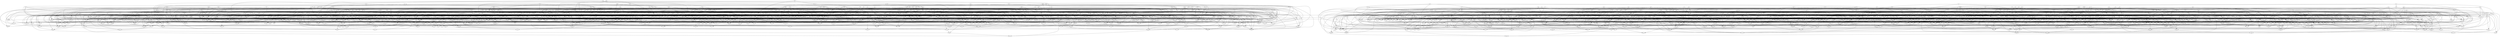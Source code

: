 digraph G {
  nkv -> svc [tooltip="nkv-svc"]
  nkv -> cdq [tooltip="nkv-cdq"]
  nkv -> zrx [tooltip="nkv-zrx"]
  hkd -> nlx [tooltip="hkd-nlx"]
  hkd -> qbm [tooltip="hkd-qbm"]
  hkd -> dzc [tooltip="hkd-dzc"]
  xkh -> cvb [tooltip="xkh-cvb"]
  xkh -> jhn [tooltip="xkh-jhn"]
  gtl -> nhn [tooltip="gtl-nhn"]
  gtl -> bbv [tooltip="gtl-bbv"]
  gtl -> gfj [tooltip="gtl-gfj"]
  gtl -> szb [tooltip="gtl-szb"]
  gtl -> xbt [tooltip="gtl-xbt"]
  gtl -> hcr [tooltip="gtl-hcr"]
  mfc -> gfk [tooltip="mfc-gfk"]
  mfc -> svv [tooltip="mfc-svv"]
  tjm -> ktm [tooltip="tjm-ktm"]
  tjm -> nhs [tooltip="tjm-nhs"]
  cpn -> qbs [tooltip="cpn-qbs"]
  cpn -> ngz [tooltip="cpn-ngz"]
  cpn -> lqn [tooltip="cpn-lqn"]
  qqn -> tjf [tooltip="qqn-tjf"]
  nvp -> flh [tooltip="nvp-flh"]
  nvp -> sdm [tooltip="nvp-sdm"]
  nvp -> ckd [tooltip="nvp-ckd"]
  nvp -> ndf [tooltip="nvp-ndf"]
  nvp -> zhx [tooltip="nvp-zhx"]
  vsm -> mrl [tooltip="vsm-mrl"]
  vsm -> xtd [tooltip="vsm-xtd"]
  vsm -> rmn [tooltip="vsm-rmn"]
  vsm -> pzp [tooltip="vsm-pzp"]
  vsm -> cqp [tooltip="vsm-cqp"]
  gnq -> fgf [tooltip="gnq-fgf"]
  gnq -> jlx [tooltip="gnq-jlx"]
  gnq -> kzk [tooltip="gnq-kzk"]
  gnq -> mgl [tooltip="gnq-mgl"]
  gnq -> bcn [tooltip="gnq-bcn"]
  gmh -> xhz [tooltip="gmh-xhz"]
  gmh -> tjq [tooltip="gmh-tjq"]
  mcv -> qbm [tooltip="mcv-qbm"]
  mcv -> fcn [tooltip="mcv-fcn"]
  qbk -> scj [tooltip="qbk-scj"]
  qbk -> dlj [tooltip="qbk-dlj"]
  qbk -> pxm [tooltip="qbk-pxm"]
  pgx -> xrx [tooltip="pgx-xrx"]
  pgx -> pqr [tooltip="pgx-pqr"]
  pgx -> ccj [tooltip="pgx-ccj"]
  pgx -> kkr [tooltip="pgx-kkr"]
  msv -> jrr [tooltip="msv-jrr"]
  msv -> dlq [tooltip="msv-dlq"]
  msv -> ptf [tooltip="msv-ptf"]
  msv -> hrr [tooltip="msv-hrr"]
  qjb -> xtg [tooltip="qjb-xtg"]
  zfd -> kpv [tooltip="zfd-kpv"]
  zfd -> jsx [tooltip="zfd-jsx"]
  ssj -> psr [tooltip="ssj-psr"]
  ssj -> kvs [tooltip="ssj-kvs"]
  ssj -> nhs [tooltip="ssj-nhs"]
  mcx -> pxf [tooltip="mcx-pxf"]
  mcx -> dpl [tooltip="mcx-dpl"]
  mcx -> knl [tooltip="mcx-knl"]
  mcx -> brd [tooltip="mcx-brd"]
  mcx -> frz [tooltip="mcx-frz"]
  pfz -> dch [tooltip="pfz-dch"]
  skg -> dvb [tooltip="skg-dvb"]
  skg -> jzm [tooltip="skg-jzm"]
  skg -> rvr [tooltip="skg-rvr"]
  skg -> ctd [tooltip="skg-ctd"]
  dvb -> tss [tooltip="dvb-tss"]
  mjc -> ptb [tooltip="mjc-ptb"]
  mjc -> jds [tooltip="mjc-jds"]
  tdj -> cqq [tooltip="tdj-cqq"]
  tdj -> xcl [tooltip="tdj-xcl"]
  pcx -> gvl [tooltip="pcx-gvl"]
  pcx -> plj [tooltip="pcx-plj"]
  pcx -> sbr [tooltip="pcx-sbr"]
  pcx -> krc [tooltip="pcx-krc"]
  mbq -> knj [tooltip="mbq-knj"]
  mbq -> zlg [tooltip="mbq-zlg"]
  mbq -> fzc [tooltip="mbq-fzc"]
  mbq -> psr [tooltip="mbq-psr"]
  mxl -> shp [tooltip="mxl-shp"]
  mxl -> zcs [tooltip="mxl-zcs"]
  mxl -> jcv [tooltip="mxl-jcv"]
  mxl -> pxk [tooltip="mxl-pxk"]
  mxl -> xrt [tooltip="mxl-xrt"]
  hft -> psb [tooltip="hft-psb"]
  hft -> snl [tooltip="hft-snl"]
  hft -> mvd [tooltip="hft-mvd"]
  cdf -> mgp [tooltip="cdf-mgp"]
  cdf -> jrr [tooltip="cdf-jrr"]
  cdf -> jvt [tooltip="cdf-jvt"]
  bvt -> hbq [tooltip="bvt-hbq"]
  bvt -> hlb [tooltip="bvt-hlb"]
  bvt -> mms [tooltip="bvt-mms"]
  bvt -> dfj [tooltip="bvt-dfj"]
  spk -> tjv [tooltip="spk-tjv"]
  spk -> qlj [tooltip="spk-qlj"]
  spk -> dhs [tooltip="spk-dhs"]
  jvx -> fvp [tooltip="jvx-fvp"]
  jvx -> rrq [tooltip="jvx-rrq"]
  jvx -> jhn [tooltip="jvx-jhn"]
  fft -> txf [tooltip="fft-txf"]
  vkd -> grc [tooltip="vkd-grc"]
  vkd -> fcp [tooltip="vkd-fcp"]
  vkd -> sbv [tooltip="vkd-sbv"]
  vkd -> knh [tooltip="vkd-knh"]
  vkd -> hgj [tooltip="vkd-hgj"]
  bpz -> drz [tooltip="bpz-drz"]
  bpz -> lzl [tooltip="bpz-lzl"]
  bpz -> xcr [tooltip="bpz-xcr"]
  qdh -> ttk [tooltip="qdh-ttk"]
  qdh -> xpf [tooltip="qdh-xpf"]
  qdh -> xxb [tooltip="qdh-xxb"]
  qdh -> xpp [tooltip="qdh-xpp"]
  qdh -> sms [tooltip="qdh-sms"]
  qdh -> xqz [tooltip="qdh-xqz"]
  qdh -> lgk [tooltip="qdh-lgk"]
  gbj -> fkr [tooltip="gbj-fkr"]
  gbj -> jvr [tooltip="gbj-jvr"]
  nhq -> zlr [tooltip="nhq-zlr"]
  nhq -> jnq [tooltip="nhq-jnq"]
  jlz -> hfm [tooltip="jlz-hfm"]
  jlz -> css [tooltip="jlz-css"]
  jlz -> ttj [tooltip="jlz-ttj"]
  vgl -> mxb [tooltip="vgl-mxb"]
  vgl -> dbr [tooltip="vgl-dbr"]
  vgl -> hxb [tooltip="vgl-hxb"]
  vgl -> bqc [tooltip="vgl-bqc"]
  zzr -> rgf [tooltip="zzr-rgf"]
  zzr -> jhn [tooltip="zzr-jhn"]
  zzr -> mfb [tooltip="zzr-mfb"]
  zzr -> mzz [tooltip="zzr-mzz"]
  gzf -> fmv [tooltip="gzf-fmv"]
  gzf -> pgn [tooltip="gzf-pgn"]
  gzf -> vjq [tooltip="gzf-vjq"]
  gzf -> szj [tooltip="gzf-szj"]
  tjf -> kgh [tooltip="tjf-kgh"]
  jnk -> gfj [tooltip="jnk-gfj"]
  tjb -> cmr [tooltip="tjb-cmr"]
  tjb -> mvg [tooltip="tjb-mvg"]
  tjb -> slj [tooltip="tjb-slj"]
  tjb -> mzt [tooltip="tjb-mzt"]
  trj -> bnb [tooltip="trj-bnb"]
  trj -> rfx [tooltip="trj-rfx"]
  ssf -> qsm [tooltip="ssf-qsm"]
  cpg -> jvt [tooltip="cpg-jvt"]
  dhg -> brf [tooltip="dhg-brf"]
  dhg -> prp [tooltip="dhg-prp"]
  dhg -> jql [tooltip="dhg-jql"]
  cpt -> crz [tooltip="cpt-crz"]
  cpt -> xft [tooltip="cpt-xft"]
  cpt -> mvr [tooltip="cpt-mvr"]
  cpt -> lfd [tooltip="cpt-lfd"]
  ktz -> szv [tooltip="ktz-szv"]
  ktz -> rbm [tooltip="ktz-rbm"]
  ktz -> fzf [tooltip="ktz-fzf"]
  ktz -> xjr [tooltip="ktz-xjr"]
  lxh -> hbq [tooltip="lxh-hbq"]
  tkd -> fmg [tooltip="tkd-fmg"]
  bmp -> xdv [tooltip="bmp-xdv"]
  bmp -> xpp [tooltip="bmp-xpp"]
  bmp -> jmm [tooltip="bmp-jmm"]
  tnl -> rdp [tooltip="tnl-rdp"]
  qvh -> gqt [tooltip="qvh-gqt"]
  qvh -> ztv [tooltip="qvh-ztv"]
  vgc -> dqf [tooltip="vgc-dqf"]
  vgc -> jpp [tooltip="vgc-jpp"]
  vgc -> kqb [tooltip="vgc-kqb"]
  ngz -> qdm [tooltip="ngz-qdm"]
  ngz -> lqn [tooltip="ngz-lqn"]
  ngz -> tmq [tooltip="ngz-tmq"]
  zrg -> kkr [tooltip="zrg-kkr"]
  zrg -> jfk [tooltip="zrg-jfk"]
  zrg -> bgj [tooltip="zrg-bgj"]
  zrg -> gqt [tooltip="zrg-gqt"]
  nvv -> zbn [tooltip="nvv-zbn"]
  nvv -> bxr [tooltip="nvv-bxr"]
  nvv -> csp [tooltip="nvv-csp"]
  nvv -> ccr [tooltip="nvv-ccr"]
  jrv -> vrz [tooltip="jrv-vrz"]
  jrv -> dmf [tooltip="jrv-dmf"]
  djn -> bbh [tooltip="djn-bbh"]
  djn -> bgl [tooltip="djn-bgl"]
  djn -> rlq [tooltip="djn-rlq"]
  vxv -> qjb [tooltip="vxv-qjb"]
  vxv -> gph [tooltip="vxv-gph"]
  szt -> fxk [tooltip="szt-fxk"]
  szt -> dcb [tooltip="szt-dcb"]
  szt -> plb [tooltip="szt-plb"]
  qjs -> tcj [tooltip="qjs-tcj"]
  qjs -> rvt [tooltip="qjs-rvt"]
  fkt -> pzp [tooltip="fkt-pzp"]
  fkt -> jsb [tooltip="fkt-jsb"]
  fkt -> tvn [tooltip="fkt-tvn"]
  fkt -> mvr [tooltip="fkt-mvr"]
  thr -> skt [tooltip="thr-skt"]
  thr -> mmt [tooltip="thr-mmt"]
  thr -> cqd [tooltip="thr-cqd"]
  kqb -> kqv [tooltip="kqb-kqv"]
  qrl -> rvt [tooltip="qrl-rvt"]
  qrl -> gkr [tooltip="qrl-gkr"]
  mfl -> vmp [tooltip="mfl-vmp"]
  mfl -> rgm [tooltip="mfl-rgm"]
  mfl -> mvg [tooltip="mfl-mvg"]
  mfl -> dbg [tooltip="mfl-dbg"]
  lrk -> gfg [tooltip="lrk-gfg"]
  lrk -> hqv [tooltip="lrk-hqv"]
  lrk -> cln [tooltip="lrk-cln"]
  vnr -> csj [tooltip="vnr-csj"]
  vnr -> tbb [tooltip="vnr-tbb"]
  vnr -> mxf [tooltip="vnr-mxf"]
  ztv -> thm [tooltip="ztv-thm"]
  clp -> fhv [tooltip="clp-fhv"]
  clp -> qbh [tooltip="clp-qbh"]
  phq -> jhc [tooltip="phq-jhc"]
  phq -> cxb [tooltip="phq-cxb"]
  cvb -> fkd [tooltip="cvb-fkd"]
  ppl -> phl [tooltip="ppl-phl"]
  ppl -> nrs [tooltip="ppl-nrs"]
  ppl -> pgd [tooltip="ppl-pgd"]
  ppl -> rfh [tooltip="ppl-rfh"]
  ppl -> kbj [tooltip="ppl-kbj"]
  vjb -> ptc [tooltip="vjb-ptc"]
  svm -> ssf [tooltip="svm-ssf"]
  svm -> nqc [tooltip="svm-nqc"]
  svm -> zlh [tooltip="svm-zlh"]
  svm -> mgg [tooltip="svm-mgg"]
  msg -> knh [tooltip="msg-knh"]
  msg -> tgf [tooltip="msg-tgf"]
  msg -> fhr [tooltip="msg-fhr"]
  kkt -> fgm [tooltip="kkt-fgm"]
  kkt -> njq [tooltip="kkt-njq"]
  kkt -> gql [tooltip="kkt-gql"]
  kkt -> mpn [tooltip="kkt-mpn"]
  pzv -> qsq [tooltip="pzv-qsq"]
  pzv -> dgn [tooltip="pzv-dgn"]
  pzv -> vkt [tooltip="pzv-vkt"]
  mdk -> ljg [tooltip="mdk-ljg"]
  mdk -> kqv [tooltip="mdk-kqv"]
  mdk -> qsf [tooltip="mdk-qsf"]
  xpj -> gqv [tooltip="xpj-gqv"]
  xpj -> vrq [tooltip="xpj-vrq"]
  xpj -> mxf [tooltip="xpj-mxf"]
  nkl -> vnn [tooltip="nkl-vnn"]
  nkl -> ctt [tooltip="nkl-ctt"]
  nkl -> zdz [tooltip="nkl-zdz"]
  nkl -> zvm [tooltip="nkl-zvm"]
  nlc -> tpk [tooltip="nlc-tpk"]
  nlc -> rnb [tooltip="nlc-rnb"]
  nlc -> hxm [tooltip="nlc-hxm"]
  jtr -> css [tooltip="jtr-css"]
  jtr -> xhp [tooltip="jtr-xhp"]
  jtr -> lrk [tooltip="jtr-lrk"]
  ssk -> gqt [tooltip="ssk-gqt"]
  ssk -> mpg [tooltip="ssk-mpg"]
  mpt -> snz [tooltip="mpt-snz"]
  mpt -> dbr [tooltip="mpt-dbr"]
  mpt -> ksp [tooltip="mpt-ksp"]
  mpt -> nln [tooltip="mpt-nln"]
  mpt -> gff [tooltip="mpt-gff"]
  fdn -> brf [tooltip="fdn-brf"]
  tdv -> hds [tooltip="tdv-hds"]
  xqq -> kcm [tooltip="xqq-kcm"]
  szq -> xnq [tooltip="szq-xnq"]
  prq -> rdt [tooltip="prq-rdt"]
  prq -> vbl [tooltip="prq-vbl"]
  prq -> nsz [tooltip="prq-nsz"]
  prq -> gpl [tooltip="prq-gpl"]
  prq -> bhl [tooltip="prq-bhl"]
  gkb -> rbt [tooltip="gkb-rbt"]
  gkb -> hvb [tooltip="gkb-hvb"]
  gkb -> fvp [tooltip="gkb-fvp"]
  qls -> hxb [tooltip="qls-hxb"]
  fnn -> kdb [tooltip="fnn-kdb"]
  rbv -> klt [tooltip="rbv-klt"]
  rbv -> xrx [tooltip="rbv-xrx"]
  rbv -> qjl [tooltip="rbv-qjl"]
  vvg -> hzc [tooltip="vvg-hzc"]
  vvg -> frz [tooltip="vvg-frz"]
  vvg -> cmr [tooltip="vvg-cmr"]
  fqf -> kqx [tooltip="fqf-kqx"]
  fqf -> hxr [tooltip="fqf-hxr"]
  kvz -> kpn [tooltip="kvz-kpn"]
  kvz -> hqn [tooltip="kvz-hqn"]
  msn -> jvm [tooltip="msn-jvm"]
  msn -> klt [tooltip="msn-klt"]
  hvm -> scg [tooltip="hvm-scg"]
  hvm -> pfz [tooltip="hvm-pfz"]
  hvm -> lbb [tooltip="hvm-lbb"]
  hvm -> vnc [tooltip="hvm-vnc"]
  hvm -> bfr [tooltip="hvm-bfr"]
  hjq -> gsl [tooltip="hjq-gsl"]
  hjq -> jkk [tooltip="hjq-jkk"]
  hjq -> cvb [tooltip="hjq-cvb"]
  hjq -> ztv [tooltip="hjq-ztv"]
  hjq -> kzk [tooltip="hjq-kzk"]
  hmv -> css [tooltip="hmv-css"]
  hmv -> qnb [tooltip="hmv-qnb"]
  mjj -> tbx [tooltip="mjj-tbx"]
  mjj -> sgq [tooltip="mjj-sgq"]
  nzc -> stq [tooltip="nzc-stq"]
  nzc -> hxr [tooltip="nzc-hxr"]
  nzc -> nkp [tooltip="nzc-nkp"]
  fqb -> qvt [tooltip="fqb-qvt"]
  fqb -> bpv [tooltip="fqb-bpv"]
  drm -> xcc [tooltip="drm-xcc"]
  ddh -> lkc [tooltip="ddh-lkc"]
  ddh -> ncr [tooltip="ddh-ncr"]
  ddh -> vqm [tooltip="ddh-vqm"]
  nzr -> zjx [tooltip="nzr-zjx"]
  nzr -> sjl [tooltip="nzr-sjl"]
  kbj -> xhj [tooltip="kbj-xhj"]
  bgv -> hrg [tooltip="bgv-hrg"]
  vkj -> knq [tooltip="vkj-knq"]
  vkj -> sbb [tooltip="vkj-sbb"]
  vkj -> qcf [tooltip="vkj-qcf"]
  vkj -> tnl [tooltip="vkj-tnl"]
  rkb -> fhg [tooltip="rkb-fhg"]
  rkb -> tmv [tooltip="rkb-tmv"]
  rkb -> jhs [tooltip="rkb-jhs"]
  jhd -> skm [tooltip="jhd-skm"]
  jhd -> hgj [tooltip="jhd-hgj"]
  jhd -> tdm [tooltip="jhd-tdm"]
  hvb -> mxr [tooltip="hvb-mxr"]
  hvb -> nbq [tooltip="hvb-nbq"]
  hvb -> ssn [tooltip="hvb-ssn"]
  psh -> brv [tooltip="psh-brv"]
  psh -> mjn [tooltip="psh-mjn"]
  jsl -> jjz [tooltip="jsl-jjz"]
  jsl -> bzh [tooltip="jsl-bzh"]
  jsl -> kgh [tooltip="jsl-kgh"]
  sfb -> hdh [tooltip="sfb-hdh"]
  ljm -> jfj [tooltip="ljm-jfj"]
  ljm -> vnr [tooltip="ljm-vnr"]
  ljm -> hxr [tooltip="ljm-hxr"]
  ljm -> sqn [tooltip="ljm-sqn"]
  kbh -> pmg [tooltip="kbh-pmg"]
  kbh -> ndd [tooltip="kbh-ndd"]
  kbh -> xgn [tooltip="kbh-xgn"]
  kbh -> mxr [tooltip="kbh-mxr"]
  kdc -> gfg [tooltip="kdc-gfg"]
  jcl -> vxx [tooltip="jcl-vxx"]
  jcl -> rff [tooltip="jcl-rff"]
  jcl -> psz [tooltip="jcl-psz"]
  jcl -> dgn [tooltip="jcl-dgn"]
  sbv -> xdv [tooltip="sbv-xdv"]
  kzr -> psz [tooltip="kzr-psz"]
  kzr -> ttg [tooltip="kzr-ttg"]
  kzr -> bnr [tooltip="kzr-bnr"]
  rqj -> phc [tooltip="rqj-phc"]
  rqj -> lrg [tooltip="rqj-lrg"]
  rqj -> fmv [tooltip="rqj-fmv"]
  rqj -> mjj [tooltip="rqj-mjj"]
  rqj -> ftt [tooltip="rqj-ftt"]
  djc -> lgk [tooltip="djc-lgk"]
  djc -> knd [tooltip="djc-knd"]
  djc -> hcm [tooltip="djc-hcm"]
  xgv -> skc [tooltip="xgv-skc"]
  xgv -> czz [tooltip="xgv-czz"]
  xgv -> zkg [tooltip="xgv-zkg"]
  jkv -> zln [tooltip="jkv-zln"]
  jkv -> hld [tooltip="jkv-hld"]
  jkv -> znx [tooltip="jkv-znx"]
  jkv -> bpm [tooltip="jkv-bpm"]
  jkv -> rmn [tooltip="jkv-rmn"]
  rct -> chv [tooltip="rct-chv"]
  rct -> bgx [tooltip="rct-bgx"]
  rct -> snc [tooltip="rct-snc"]
  rct -> bgb [tooltip="rct-bgb"]
  xhq -> qzf [tooltip="xhq-qzf"]
  xhq -> mmf [tooltip="xhq-mmf"]
  xhq -> khc [tooltip="xhq-khc"]
  xhq -> xlp [tooltip="xhq-xlp"]
  cgv -> hkv [tooltip="cgv-hkv"]
  cgv -> pbq [tooltip="cgv-pbq"]
  cgv -> mnk [tooltip="cgv-mnk"]
  qth -> nkp [tooltip="qth-nkp"]
  pqr -> dhs [tooltip="pqr-dhs"]
  sdc -> xhs [tooltip="sdc-xhs"]
  rbm -> mzm [tooltip="rbm-mzm"]
  rbm -> fdt [tooltip="rbm-fdt"]
  scf -> pgd [tooltip="scf-pgd"]
  scf -> lbb [tooltip="scf-lbb"]
  ctd -> sgb [tooltip="ctd-sgb"]
  lbn -> bgz [tooltip="lbn-bgz"]
  lbn -> bxr [tooltip="lbn-bxr"]
  lbn -> hzd [tooltip="lbn-hzd"]
  lbn -> jcz [tooltip="lbn-jcz"]
  lkc -> jgx [tooltip="lkc-jgx"]
  lkc -> mdn [tooltip="lkc-mdn"]
  lkc -> jmd [tooltip="lkc-jmd"]
  tzs -> pgn [tooltip="tzs-pgn"]
  tzs -> fkr [tooltip="tzs-fkr"]
  tzs -> jhs [tooltip="tzs-jhs"]
  bfn -> jgm [tooltip="bfn-jgm"]
  pds -> grm [tooltip="pds-grm"]
  pds -> lxh [tooltip="pds-lxh"]
  pds -> cvd [tooltip="pds-cvd"]
  kdp -> hzs [tooltip="kdp-hzs"]
  kdp -> zvp [tooltip="kdp-zvp"]
  kdp -> dqj [tooltip="kdp-dqj"]
  kdp -> plt [tooltip="kdp-plt"]
  jpc -> dvh [tooltip="jpc-dvh"]
  jpc -> fcn [tooltip="jpc-fcn"]
  jpc -> ght [tooltip="jpc-ght"]
  jpc -> ffp [tooltip="jpc-ffp"]
  ccm -> fnr [tooltip="ccm-fnr"]
  ccm -> dmg [tooltip="ccm-dmg"]
  ccm -> bhb [tooltip="ccm-bhb"]
  ccm -> mnq [tooltip="ccm-mnq"]
  qsh -> sjp [tooltip="qsh-sjp"]
  fks -> hlj [tooltip="fks-hlj"]
  fks -> zvm [tooltip="fks-zvm"]
  fks -> tms [tooltip="fks-tms"]
  mdf -> qbr [tooltip="mdf-qbr"]
  mdf -> fmx [tooltip="mdf-fmx"]
  dmq -> fss [tooltip="dmq-fss"]
  dmq -> xcl [tooltip="dmq-xcl"]
  dmq -> rfg [tooltip="dmq-rfg"]
  mmn -> rfh [tooltip="mmn-rfh"]
  mmn -> dds [tooltip="mmn-dds"]
  mmn -> gfk [tooltip="mmn-gfk"]
  rcx -> sgc [tooltip="rcx-sgc"]
  rcx -> qjq [tooltip="rcx-qjq"]
  xrt -> tsj [tooltip="xrt-tsj"]
  xrt -> fzm [tooltip="xrt-fzm"]
  grg -> mst [tooltip="grg-mst"]
  grg -> psz [tooltip="grg-psz"]
  grg -> tgf [tooltip="grg-tgf"]
  qpj -> znx [tooltip="qpj-znx"]
  qpj -> xql [tooltip="qpj-xql"]
  qpj -> ptt [tooltip="qpj-ptt"]
  shp -> fft [tooltip="shp-fft"]
  shp -> rlj [tooltip="shp-rlj"]
  shp -> vjx [tooltip="shp-vjx"]
  dnk -> snm [tooltip="dnk-snm"]
  dnk -> rnj [tooltip="dnk-rnj"]
  dnk -> vgj [tooltip="dnk-vgj"]
  khr -> mpg [tooltip="khr-mpg"]
  qmz -> msn [tooltip="qmz-msn"]
  qmz -> qqt [tooltip="qmz-qqt"]
  qmz -> crh [tooltip="qmz-crh"]
  qmz -> kvd [tooltip="qmz-kvd"]
  rvg -> jxv [tooltip="rvg-jxv"]
  rvg -> lhv [tooltip="rvg-lhv"]
  rvg -> hbj [tooltip="rvg-hbj"]
  rvg -> dgn [tooltip="rvg-dgn"]
  rvg -> xdl [tooltip="rvg-xdl"]
  cjx -> ssf [tooltip="cjx-ssf"]
  nbv -> nsh [tooltip="nbv-nsh"]
  nbv -> jxz [tooltip="nbv-jxz"]
  nbv -> dsb [tooltip="nbv-dsb"]
  nbv -> tth [tooltip="nbv-tth"]
  qmv -> jpd [tooltip="qmv-jpd"]
  qmv -> frp [tooltip="qmv-frp"]
  qmv -> svn [tooltip="qmv-svn"]
  mvd -> mdj [tooltip="mvd-mdj"]
  mvd -> dmg [tooltip="mvd-dmg"]
  mvd -> jbv [tooltip="mvd-jbv"]
  pnd -> hzh [tooltip="pnd-hzh"]
  pnd -> mcg [tooltip="pnd-mcg"]
  pnd -> xsb [tooltip="pnd-xsb"]
  bpn -> sch [tooltip="bpn-sch"]
  xgn -> jkk [tooltip="xgn-jkk"]
  kfj -> zcj [tooltip="kfj-zcj"]
  kfj -> xpp [tooltip="kfj-xpp"]
  slg -> rcx [tooltip="slg-rcx"]
  slg -> zsj [tooltip="slg-zsj"]
  slg -> jkt [tooltip="slg-jkt"]
  slg -> dsv [tooltip="slg-dsv"]
  fcj -> ddg [tooltip="fcj-ddg"]
  fcj -> jvx [tooltip="fcj-jvx"]
  fcj -> vfd [tooltip="fcj-vfd"]
  fcj -> dzc [tooltip="fcj-dzc"]
  rjk -> jfj [tooltip="rjk-jfj"]
  rjk -> mdn [tooltip="rjk-mdn"]
  rjk -> mps [tooltip="rjk-mps"]
  hjt -> mmf [tooltip="hjt-mmf"]
  hjt -> bzh [tooltip="hjt-bzh"]
  hjt -> drm [tooltip="hjt-drm"]
  xhz -> tjg [tooltip="xhz-tjg"]
  xhz -> kfc [tooltip="xhz-kfc"]
  xhz -> fns [tooltip="xhz-fns"]
  mjz -> xqs [tooltip="mjz-xqs"]
  mjz -> rdt [tooltip="mjz-rdt"]
  mjz -> zln [tooltip="mjz-zln"]
  mjz -> fgh [tooltip="mjz-fgh"]
  gfh -> zbn [tooltip="gfh-zbn"]
  hkb -> ltc [tooltip="hkb-ltc"]
  hkb -> dhz [tooltip="hkb-dhz"]
  hkb -> scq [tooltip="hkb-scq"]
  hkb -> ght [tooltip="hkb-ght"]
  gtm -> vnq [tooltip="gtm-vnq"]
  gtm -> rtk [tooltip="gtm-rtk"]
  gtm -> gnz [tooltip="gtm-gnz"]
  gtm -> sjp [tooltip="gtm-sjp"]
  gtm -> qcf [tooltip="gtm-qcf"]
  gtm -> hcm [tooltip="gtm-hcm"]
  phg -> nhq [tooltip="phg-nhq"]
  phg -> fmv [tooltip="phg-fmv"]
  nzp -> gpf [tooltip="nzp-gpf"]
  nzp -> cvd [tooltip="nzp-cvd"]
  lrg -> kzn [tooltip="lrg-kzn"]
  xnz -> tbm [tooltip="xnz-tbm"]
  xnz -> jgc [tooltip="xnz-jgc"]
  sbb -> bdh [tooltip="sbb-bdh"]
  sbb -> hhk [tooltip="sbb-hhk"]
  lng -> jnt [tooltip="lng-jnt"]
  lng -> vxl [tooltip="lng-vxl"]
  lng -> hll [tooltip="lng-hll"]
  mvr -> bnr [tooltip="mvr-bnr"]
  fqp -> plb [tooltip="fqp-plb"]
  fqp -> ptb [tooltip="fqp-ptb"]
  rvr -> mkm [tooltip="rvr-mkm"]
  rvr -> cvv [tooltip="rvr-cvv"]
  rvr -> jzz [tooltip="rvr-jzz"]
  lrq -> xtg [tooltip="lrq-xtg"]
  lrq -> pzm [tooltip="lrq-pzm"]
  ccc -> npp [tooltip="ccc-npp"]
  ccc -> jvt [tooltip="ccc-jvt"]
  zdh -> dhp [tooltip="zdh-dhp"]
  zdh -> xmt [tooltip="zdh-xmt"]
  zdh -> rgk [tooltip="zdh-rgk"]
  xsm -> bqk [tooltip="xsm-bqk"]
  xsm -> csz [tooltip="xsm-csz"]
  xsm -> nqn [tooltip="xsm-nqn"]
  xsm -> dhs [tooltip="xsm-dhs"]
  mgf -> jfl [tooltip="mgf-jfl"]
  mgf -> hzc [tooltip="mgf-hzc"]
  mgf -> sfz [tooltip="mgf-sfz"]
  mgf -> knq [tooltip="mgf-knq"]
  mgf -> gfq [tooltip="mgf-gfq"]
  dmm -> bmp [tooltip="dmm-bmp"]
  dmm -> jxs [tooltip="dmm-jxs"]
  vbg -> lpp [tooltip="vbg-lpp"]
  vbg -> cxb [tooltip="vbg-cxb"]
  vbg -> vcq [tooltip="vbg-vcq"]
  vbg -> pnz [tooltip="vbg-pnz"]
  vbg -> hzh [tooltip="vbg-hzh"]
  nzk -> jrp [tooltip="nzk-jrp"]
  rsg -> zpr [tooltip="rsg-zpr"]
  rsg -> gfg [tooltip="rsg-gfg"]
  shj -> cmq [tooltip="shj-cmq"]
  shj -> snm [tooltip="shj-snm"]
  vgj -> bnf [tooltip="vgj-bnf"]
  vgj -> kpb [tooltip="vgj-kpb"]
  vgj -> khc [tooltip="vgj-khc"]
  fhv -> nkp [tooltip="fhv-nkp"]
  jpd -> gzk [tooltip="jpd-gzk"]
  nnh -> qzj [tooltip="nnh-qzj"]
  nnh -> npp [tooltip="nnh-npp"]
  nnh -> hgd [tooltip="nnh-hgd"]
  kfc -> zhz [tooltip="kfc-zhz"]
  kfc -> fns [tooltip="kfc-fns"]
  bpv -> lvr [tooltip="bpv-lvr"]
  bpv -> fzc [tooltip="bpv-fzc"]
  jdn -> thr [tooltip="jdn-thr"]
  jdn -> dkk [tooltip="jdn-dkk"]
  jdn -> xhf [tooltip="jdn-xhf"]
  jdn -> scq [tooltip="jdn-scq"]
  jtp -> flr [tooltip="jtp-flr"]
  jtp -> fdh [tooltip="jtp-fdh"]
  jtp -> klv [tooltip="jtp-klv"]
  jtp -> gmh [tooltip="jtp-gmh"]
  hrj -> nvz [tooltip="hrj-nvz"]
  hrj -> qkg [tooltip="hrj-qkg"]
  hrj -> ddc [tooltip="hrj-ddc"]
  mjn -> phg [tooltip="mjn-phg"]
  jjq -> rmc [tooltip="jjq-rmc"]
  jjq -> ksl [tooltip="jjq-ksl"]
  jjq -> qrf [tooltip="jjq-qrf"]
  bgj -> xch [tooltip="bgj-xch"]
  bgj -> bhm [tooltip="bgj-bhm"]
  bgj -> zkd [tooltip="bgj-zkd"]
  lcs -> hrg [tooltip="lcs-hrg"]
  lcs -> fss [tooltip="lcs-fss"]
  lcs -> psh [tooltip="lcs-psh"]
  lcs -> rrc [tooltip="lcs-rrc"]
  jnt -> kkl [tooltip="jnt-kkl"]
  kxn -> xdv [tooltip="kxn-xdv"]
  kxn -> kns [tooltip="kxn-kns"]
  kxn -> kvh [tooltip="kxn-kvh"]
  kxn -> bgv [tooltip="kxn-bgv"]
  dsb -> txz [tooltip="dsb-txz"]
  dsb -> vjb [tooltip="dsb-vjb"]
  zbp -> qvb [tooltip="zbp-qvb"]
  zbp -> rrq [tooltip="zbp-rrq"]
  zbp -> zqj [tooltip="zbp-zqj"]
  zbp -> fqf [tooltip="zbp-fqf"]
  ssc -> vgn [tooltip="ssc-vgn"]
  ssc -> dcb [tooltip="ssc-dcb"]
  ssc -> csj [tooltip="ssc-csj"]
  cfm -> tmr [tooltip="cfm-tmr"]
  cfm -> bpp [tooltip="cfm-bpp"]
  cfm -> cmr [tooltip="cfm-cmr"]
  gjn -> klv [tooltip="gjn-klv"]
  gjn -> bpg [tooltip="gjn-bpg"]
  gjn -> xqq [tooltip="gjn-xqq"]
  gjn -> djx [tooltip="gjn-djx"]
  spt -> qcr [tooltip="spt-qcr"]
  spt -> bcr [tooltip="spt-bcr"]
  spt -> mzn [tooltip="spt-mzn"]
  spt -> dvb [tooltip="spt-dvb"]
  spt -> bgq [tooltip="spt-bgq"]
  knk -> mlj [tooltip="knk-mlj"]
  knk -> ktm [tooltip="knk-ktm"]
  knk -> dpp [tooltip="knk-dpp"]
  knk -> pmt [tooltip="knk-pmt"]
  dtd -> shj [tooltip="dtd-shj"]
  dtd -> pdq [tooltip="dtd-pdq"]
  dtd -> nvb [tooltip="dtd-nvb"]
  dtd -> zlc [tooltip="dtd-zlc"]
  dhs -> plb [tooltip="dhs-plb"]
  sfk -> tvp [tooltip="sfk-tvp"]
  sfk -> zvp [tooltip="sfk-zvp"]
  sfk -> bht [tooltip="sfk-bht"]
  ksn -> nsz [tooltip="ksn-nsz"]
  ksn -> chd [tooltip="ksn-chd"]
  ksn -> bzt [tooltip="ksn-bzt"]
  ksn -> ccq [tooltip="ksn-ccq"]
  jcz -> vrz [tooltip="jcz-vrz"]
  jcz -> rlc [tooltip="jcz-rlc"]
  jcz -> lmt [tooltip="jcz-lmt"]
  jcz -> kcd [tooltip="jcz-kcd"]
  jcz -> fqp [tooltip="jcz-fqp"]
  rhb -> tbb [tooltip="rhb-tbb"]
  rhb -> nlx [tooltip="rhb-nlx"]
  rhb -> nkg [tooltip="rhb-nkg"]
  kgp -> hvl [tooltip="kgp-hvl"]
  kgp -> fqf [tooltip="kgp-fqf"]
  kgp -> bnb [tooltip="kgp-bnb"]
  xcb -> bdh [tooltip="xcb-bdh"]
  xcb -> pzk [tooltip="xcb-pzk"]
  xcb -> bbh [tooltip="xcb-bbh"]
  pbs -> lgk [tooltip="pbs-lgk"]
  pbs -> kgh [tooltip="pbs-kgh"]
  pbs -> jrp [tooltip="pbs-jrp"]
  nvj -> xhg [tooltip="nvj-xhg"]
  nvj -> qdz [tooltip="nvj-qdz"]
  nvj -> nlh [tooltip="nvj-nlh"]
  nvj -> zlb [tooltip="nvj-zlb"]
  qbr -> vgn [tooltip="qbr-vgn"]
  xvs -> jvm [tooltip="xvs-jvm"]
  xvs -> sqn [tooltip="xvs-sqn"]
  kth -> pzt [tooltip="kth-pzt"]
  kth -> pkn [tooltip="kth-pkn"]
  kth -> dqp [tooltip="kth-dqp"]
  kth -> dnz [tooltip="kth-dnz"]
  mfb -> hvz [tooltip="mfb-hvz"]
  mfb -> zbq [tooltip="mfb-zbq"]
  fkm -> hqx [tooltip="fkm-hqx"]
  fkm -> hcr [tooltip="fkm-hcr"]
  fkm -> lkc [tooltip="fkm-lkc"]
  kkr -> xkj [tooltip="kkr-xkj"]
  sdm -> kfj [tooltip="sdm-kfj"]
  sdm -> pxm [tooltip="sdm-pxm"]
  sdm -> jgq [tooltip="sdm-jgq"]
  xhp -> kgh [tooltip="xhp-kgh"]
  ttc -> dbd [tooltip="ttc-dbd"]
  dds -> cmq [tooltip="dds-cmq"]
  hqm -> clj [tooltip="hqm-clj"]
  zdq -> ctn [tooltip="zdq-ctn"]
  zdq -> ctt [tooltip="zdq-ctt"]
  zdq -> mrl [tooltip="zdq-mrl"]
  zdq -> ncz [tooltip="zdq-ncz"]
  snq -> dbd [tooltip="snq-dbd"]
  snq -> xql [tooltip="snq-xql"]
  snq -> qvt [tooltip="snq-qvt"]
  snq -> zzb [tooltip="snq-zzb"]
  jfr -> lfx [tooltip="jfr-lfx"]
  jfr -> hqm [tooltip="jfr-hqm"]
  jfr -> tjq [tooltip="jfr-tjq"]
  jbg -> cgd [tooltip="jbg-cgd"]
  jbg -> zjx [tooltip="jbg-zjx"]
  jbg -> kkz [tooltip="jbg-kkz"]
  jbg -> ggc [tooltip="jbg-ggc"]
  crh -> tkd [tooltip="crh-tkd"]
  rnh -> ttk [tooltip="rnh-ttk"]
  lbh -> hgd [tooltip="lbh-hgd"]
  lbh -> czz [tooltip="lbh-czz"]
  ckl -> tdd [tooltip="ckl-tdd"]
  ckl -> fgf [tooltip="ckl-fgf"]
  ckl -> khr [tooltip="ckl-khr"]
  hpk -> rtt [tooltip="hpk-rtt"]
  cld -> cqd [tooltip="cld-cqd"]
  fqg -> pxl [tooltip="fqg-pxl"]
  fqg -> csp [tooltip="fqg-csp"]
  fqg -> glh [tooltip="fqg-glh"]
  fqg -> vjb [tooltip="fqg-vjb"]
  knq -> pzs [tooltip="knq-pzs"]
  xtg -> drz [tooltip="xtg-drz"]
  bcm -> fnn [tooltip="bcm-fnn"]
  bcm -> hjd [tooltip="bcm-hjd"]
  bcm -> sks [tooltip="bcm-sks"]
  bcm -> mjr [tooltip="bcm-mjr"]
  rlc -> dsv [tooltip="rlc-dsv"]
  nmf -> vck [tooltip="nmf-vck"]
  nmf -> hqv [tooltip="nmf-hqv"]
  nmf -> jsb [tooltip="nmf-jsb"]
  hvz -> ptf [tooltip="hvz-ptf"]
  hvz -> ngv [tooltip="hvz-ngv"]
  ntx -> nsh [tooltip="ntx-nsh"]
  ntx -> hzd [tooltip="ntx-hzd"]
  ntx -> slx [tooltip="ntx-slx"]
  ntx -> djj [tooltip="ntx-djj"]
  ctk -> dpl [tooltip="ctk-dpl"]
  ctk -> bgq [tooltip="ctk-bgq"]
  sjh -> jtm [tooltip="sjh-jtm"]
  sjh -> cgv [tooltip="sjh-cgv"]
  sjh -> qvh [tooltip="sjh-qvh"]
  lnh -> mmf [tooltip="lnh-mmf"]
  lnh -> cqp [tooltip="lnh-cqp"]
  fcn -> jnt [tooltip="fcn-jnt"]
  fcn -> xkh [tooltip="fcn-xkh"]
  fcn -> rrq [tooltip="fcn-rrq"]
  mnq -> qzj [tooltip="mnq-qzj"]
  djz -> vfd [tooltip="djz-vfd"]
  djz -> jgz [tooltip="djz-jgz"]
  djz -> pnd [tooltip="djz-pnd"]
  djz -> glx [tooltip="djz-glx"]
  djz -> pzm [tooltip="djz-pzm"]
  djz -> fgf [tooltip="djz-fgf"]
  khl -> dgr [tooltip="khl-dgr"]
  khl -> hbx [tooltip="khl-hbx"]
  nsj -> fkj [tooltip="nsj-fkj"]
  nsj -> jsm [tooltip="nsj-jsm"]
  mzf -> hnh [tooltip="mzf-hnh"]
  mzf -> gsn [tooltip="mzf-gsn"]
  mzf -> cln [tooltip="mzf-cln"]
  kvd -> gfh [tooltip="kvd-gfh"]
  kvd -> nrc [tooltip="kvd-nrc"]
  kvd -> xgn [tooltip="kvd-xgn"]
  ksp -> mdj [tooltip="ksp-mdj"]
  ksp -> dcb [tooltip="ksp-dcb"]
  pkn -> tdj [tooltip="pkn-tdj"]
  pkn -> jqx [tooltip="pkn-jqx"]
  pkn -> knq [tooltip="pkn-knq"]
  xsg -> sgv [tooltip="xsg-sgv"]
  xsg -> crg [tooltip="xsg-crg"]
  xsg -> qbs [tooltip="xsg-qbs"]
  xsg -> mjj [tooltip="xsg-mjj"]
  plt -> jrk [tooltip="plt-jrk"]
  vrp -> shq [tooltip="vrp-shq"]
  vrp -> qth [tooltip="vrp-qth"]
  vrp -> psb [tooltip="vrp-psb"]
  mqm -> xxb [tooltip="mqm-xxb"]
  mqm -> spm [tooltip="mqm-spm"]
  mqm -> hmv [tooltip="mqm-hmv"]
  lxb -> dfd [tooltip="lxb-dfd"]
  lxb -> slj [tooltip="lxb-slj"]
  lxb -> sfm [tooltip="lxb-sfm"]
  dpv -> cvd [tooltip="dpv-cvd"]
  dpv -> hmc [tooltip="dpv-hmc"]
  dpv -> jzm [tooltip="dpv-jzm"]
  tts -> hkt [tooltip="tts-hkt"]
  pfj -> crg [tooltip="pfj-crg"]
  pfj -> nrs [tooltip="pfj-nrs"]
  pfj -> stv [tooltip="pfj-stv"]
  pfj -> jrg [tooltip="pfj-jrg"]
  blk -> tvq [tooltip="blk-tvq"]
  jkp -> fqp [tooltip="jkp-fqp"]
  jkp -> rmr [tooltip="jkp-rmr"]
  jkp -> klt [tooltip="jkp-klt"]
  jkp -> mrc [tooltip="jkp-mrc"]
  bcr -> mvs [tooltip="bcr-mvs"]
  rgm -> qct [tooltip="rgm-qct"]
  rgm -> kvj [tooltip="rgm-kvj"]
  rgm -> frz [tooltip="rgm-frz"]
  rgm -> cff [tooltip="rgm-cff"]
  dbj -> ltx [tooltip="dbj-ltx"]
  dbj -> pdq [tooltip="dbj-pdq"]
  dbj -> mlm [tooltip="dbj-mlm"]
  gbp -> gxm [tooltip="gbp-gxm"]
  gbp -> ccr [tooltip="gbp-ccr"]
  gbp -> fvn [tooltip="gbp-fvn"]
  gbp -> rrn [tooltip="gbp-rrn"]
  fxk -> bpn [tooltip="fxk-bpn"]
  fxk -> bvr [tooltip="fxk-bvr"]
  fxk -> jtm [tooltip="fxk-jtm"]
  jzz -> llj [tooltip="jzz-llj"]
  zrn -> vnr [tooltip="zrn-vnr"]
  zrn -> shq [tooltip="zrn-shq"]
  npp -> sks [tooltip="npp-sks"]
  stb -> nzk [tooltip="stb-nzk"]
  stb -> ngm [tooltip="stb-ngm"]
  nzm -> qlh [tooltip="nzm-qlh"]
  nzm -> vxl [tooltip="nzm-vxl"]
  nzm -> kqv [tooltip="nzm-kqv"]
  nzm -> rbm [tooltip="nzm-rbm"]
  vnl -> hvl [tooltip="vnl-hvl"]
  vnl -> dqv [tooltip="vnl-dqv"]
  vnl -> bdp [tooltip="vnl-bdp"]
  vnl -> xkj [tooltip="vnl-xkj"]
  ltc -> bxr [tooltip="ltc-bxr"]
  ltc -> rhl [tooltip="ltc-rhl"]
  ltc -> vmg [tooltip="ltc-vmg"]
  trx -> gfh [tooltip="trx-gfh"]
  dvz -> hdr [tooltip="dvz-hdr"]
  dvz -> svh [tooltip="dvz-svh"]
  dvz -> rbm [tooltip="dvz-rbm"]
  dvz -> bbs [tooltip="dvz-bbs"]
  jdx -> fkd [tooltip="jdx-fkd"]
  fdh -> hlh [tooltip="fdh-hlh"]
  fdh -> jgr [tooltip="fdh-jgr"]
  hrz -> pzp [tooltip="hrz-pzp"]
  hrz -> vjq [tooltip="hrz-vjq"]
  hrz -> bfn [tooltip="hrz-bfn"]
  glx -> jvt [tooltip="glx-jvt"]
  glx -> mnq [tooltip="glx-mnq"]
  glx -> nnp [tooltip="glx-nnp"]
  hgk -> dgn [tooltip="hgk-dgn"]
  hgk -> vjh [tooltip="hgk-vjh"]
  xjk -> snz [tooltip="xjk-snz"]
  xjk -> mkv [tooltip="xjk-mkv"]
  xjk -> fdn [tooltip="xjk-fdn"]
  xjk -> zkg [tooltip="xjk-zkg"]
  qcl -> ljn [tooltip="qcl-ljn"]
  qcl -> cqd [tooltip="qcl-cqd"]
  qcl -> bbv [tooltip="qcl-bbv"]
  nmd -> fmg [tooltip="nmd-fmg"]
  flq -> glf [tooltip="flq-glf"]
  flq -> nhs [tooltip="flq-nhs"]
  flq -> chv [tooltip="flq-chv"]
  flq -> fdf [tooltip="flq-fdf"]
  lhq -> llj [tooltip="lhq-llj"]
  lhq -> mxx [tooltip="lhq-mxx"]
  lhq -> vjq [tooltip="lhq-vjq"]
  lhq -> ncz [tooltip="lhq-ncz"]
  lhq -> kdc [tooltip="lhq-kdc"]
  bnm -> xpj [tooltip="bnm-xpj"]
  bnm -> bdb [tooltip="bnm-bdb"]
  bnm -> dsn [tooltip="bnm-dsn"]
  bnm -> bsl [tooltip="bnm-bsl"]
  lkq -> xrx [tooltip="lkq-xrx"]
  cgh -> cld [tooltip="cgh-cld"]
  cgh -> fhx [tooltip="cgh-fhx"]
  cgh -> rmr [tooltip="cgh-rmr"]
  cgh -> clp [tooltip="cgh-clp"]
  cbz -> xkm [tooltip="cbz-xkm"]
  cbz -> qth [tooltip="cbz-qth"]
  cbz -> pkt [tooltip="cbz-pkt"]
  dcm -> jds [tooltip="dcm-jds"]
  dcm -> lth [tooltip="dcm-lth"]
  pld -> fjp [tooltip="pld-fjp"]
  pld -> pbs [tooltip="pld-pbs"]
  pld -> dpz [tooltip="pld-dpz"]
  lhf -> znx [tooltip="lhf-znx"]
  lhf -> zlb [tooltip="lhf-zlb"]
  lhf -> mqq [tooltip="lhf-mqq"]
  lhf -> qjs [tooltip="lhf-qjs"]
  pnz -> mps [tooltip="pnz-mps"]
  pnz -> vrq [tooltip="pnz-vrq"]
  rxp -> klt [tooltip="rxp-klt"]
  rxp -> xkm [tooltip="rxp-xkm"]
  lzb -> drm [tooltip="lzb-drm"]
  lzb -> zcx [tooltip="lzb-zcx"]
  lzb -> lbg [tooltip="lzb-lbg"]
  lzb -> gsn [tooltip="lzb-gsn"]
  bck -> jrt [tooltip="bck-jrt"]
  bck -> lxh [tooltip="bck-lxh"]
  bck -> vhf [tooltip="bck-vhf"]
  pvm -> sks [tooltip="pvm-sks"]
  pvm -> xkj [tooltip="pvm-xkj"]
  pvm -> jdx [tooltip="pvm-jdx"]
  zqm -> jmx [tooltip="zqm-jmx"]
  zqm -> csk [tooltip="zqm-csk"]
  zqm -> mjj [tooltip="zqm-mjj"]
  zqm -> pbs [tooltip="zqm-pbs"]
  bhl -> xhs [tooltip="bhl-xhs"]
  dqv -> gps [tooltip="dqv-gps"]
  zcx -> xjd [tooltip="zcx-xjd"]
  zcx -> cpj [tooltip="zcx-cpj"]
  zcx -> knj [tooltip="zcx-knj"]
  vxl -> rhl [tooltip="vxl-rhl"]
  vxl -> qvb [tooltip="vxl-qvb"]
  rvt -> srk [tooltip="rvt-srk"]
  rvt -> xmq [tooltip="rvt-xmq"]
  rvt -> sfz [tooltip="rvt-sfz"]
  sfh -> hlj [tooltip="sfh-hlj"]
  sfh -> jsb [tooltip="sfh-jsb"]
  sfh -> lzz [tooltip="sfh-lzz"]
  sfh -> ndf [tooltip="sfh-ndf"]
  sfh -> zlh [tooltip="sfh-zlh"]
  zcv -> tlc [tooltip="zcv-tlc"]
  zcv -> dmt [tooltip="zcv-dmt"]
  zcv -> dnv [tooltip="zcv-dnv"]
  zcv -> khr [tooltip="zcv-khr"]
  jgz -> fcn [tooltip="jgz-fcn"]
  jgz -> fxc [tooltip="jgz-fxc"]
  hzc -> jqx [tooltip="hzc-jqx"]
  zvh -> grz [tooltip="zvh-grz"]
  zvh -> gbj [tooltip="zvh-gbj"]
  zvh -> bdd [tooltip="zvh-bdd"]
  pfv -> jpp [tooltip="pfv-jpp"]
  pfv -> vrz [tooltip="pfv-vrz"]
  jxs -> qzv [tooltip="jxs-qzv"]
  jvq -> djr [tooltip="jvq-djr"]
  jvq -> ccc [tooltip="jvq-ccc"]
  jvq -> fzd [tooltip="jvq-fzd"]
  jvq -> qls [tooltip="jvq-qls"]
  bdd -> hbq [tooltip="bdd-hbq"]
  bdd -> phc [tooltip="bdd-phc"]
  bdd -> mgg [tooltip="bdd-mgg"]
  qzv -> bdh [tooltip="qzv-bdh"]
  vvt -> shj [tooltip="vvt-shj"]
  vvt -> pzs [tooltip="vvt-pzs"]
  vvt -> grm [tooltip="vvt-grm"]
  cdq -> rxg [tooltip="cdq-rxg"]
  cdq -> rnq [tooltip="cdq-rnq"]
  nsr -> llv [tooltip="nsr-llv"]
  nsr -> snz [tooltip="nsr-snz"]
  nsr -> gzj [tooltip="nsr-gzj"]
  nsr -> pkt [tooltip="nsr-pkt"]
  mpk -> tzs [tooltip="mpk-tzs"]
  mpk -> fzc [tooltip="mpk-fzc"]
  mpk -> xqz [tooltip="mpk-xqz"]
  kpm -> mld [tooltip="kpm-mld"]
  kpm -> ccd [tooltip="kpm-ccd"]
  kpm -> ldn [tooltip="kpm-ldn"]
  kpm -> ncm [tooltip="kpm-ncm"]
  kpm -> qnv [tooltip="kpm-qnv"]
  flv -> zhm [tooltip="flv-zhm"]
  flv -> qrf [tooltip="flv-qrf"]
  flv -> ckd [tooltip="flv-ckd"]
  xpf -> bhl [tooltip="xpf-bhl"]
  brx -> mrd [tooltip="brx-mrd"]
  brx -> ljf [tooltip="brx-ljf"]
  brx -> fjd [tooltip="brx-fjd"]
  brx -> nzt [tooltip="brx-nzt"]
  brx -> bxd [tooltip="brx-bxd"]
  pxq -> tdb [tooltip="pxq-tdb"]
  pxq -> mgq [tooltip="pxq-mgq"]
  pxq -> bbd [tooltip="pxq-bbd"]
  pxq -> qlh [tooltip="pxq-qlh"]
  fnl -> dlj [tooltip="fnl-dlj"]
  fnl -> kvj [tooltip="fnl-kvj"]
  fnl -> nzr [tooltip="fnl-nzr"]
  fnl -> zrx [tooltip="fnl-zrx"]
  pjk -> ddc [tooltip="pjk-ddc"]
  pjk -> jds [tooltip="pjk-jds"]
  pjk -> png [tooltip="pjk-png"]
  pjk -> lzc [tooltip="pjk-lzc"]
  sqt -> bsn [tooltip="sqt-bsn"]
  sqt -> cld [tooltip="sqt-cld"]
  sqt -> svl [tooltip="sqt-svl"]
  sqt -> gxs [tooltip="sqt-gxs"]
  rrc -> zcj [tooltip="rrc-zcj"]
  bpb -> qjj [tooltip="bpb-qjj"]
  bpb -> chs [tooltip="bpb-chs"]
  bpb -> mst [tooltip="bpb-mst"]
  bpb -> pbs [tooltip="bpb-pbs"]
  sjv -> dxj [tooltip="sjv-dxj"]
  tmt -> sfb [tooltip="tmt-sfb"]
  tmt -> pnz [tooltip="tmt-pnz"]
  tmt -> hxm [tooltip="tmt-hxm"]
  mdn -> kcm [tooltip="mdn-kcm"]
  mvg -> mzn [tooltip="mvg-mzn"]
  mvg -> pld [tooltip="mvg-pld"]
  gdz -> crb [tooltip="gdz-crb"]
  rgk -> kpm [tooltip="rgk-kpm"]
  rgk -> hmx [tooltip="rgk-hmx"]
  rgk -> jrv [tooltip="rgk-jrv"]
  rgk -> bgf [tooltip="rgk-bgf"]
  rgk -> qbh [tooltip="rgk-qbh"]
  bvr -> crb [tooltip="bvr-crb"]
  bvr -> xkr [tooltip="bvr-xkr"]
  bvr -> nkg [tooltip="bvr-nkg"]
  vjx -> thm [tooltip="vjx-thm"]
  xfd -> cfp [tooltip="xfd-cfp"]
  xfd -> cqd [tooltip="xfd-cqd"]
  ckv -> tmq [tooltip="ckv-tmq"]
  tjv -> gfj [tooltip="tjv-gfj"]
  tjv -> hll [tooltip="tjv-hll"]
  bcf -> txb [tooltip="bcf-txb"]
  bcf -> pcv [tooltip="bcf-pcv"]
  bcf -> pds [tooltip="bcf-pds"]
  bcf -> tvn [tooltip="bcf-tvn"]
  vll -> lbt [tooltip="vll-lbt"]
  vll -> bhz [tooltip="vll-bhz"]
  vll -> mjz [tooltip="vll-mjz"]
  vll -> hsf [tooltip="vll-hsf"]
  mzt -> crz [tooltip="mzt-crz"]
  mzt -> vjh [tooltip="mzt-vjh"]
  dvh -> xnq [tooltip="dvh-xnq"]
  gxm -> fgv [tooltip="gxm-fgv"]
  gxm -> krd [tooltip="gxm-krd"]
  gxm -> qhd [tooltip="gxm-qhd"]
  nzt -> bpg [tooltip="nzt-bpg"]
  nzt -> lkq [tooltip="nzt-lkq"]
  mrd -> xhc [tooltip="mrd-xhc"]
  dxf -> brf [tooltip="dxf-brf"]
  dxf -> sdg [tooltip="dxf-sdg"]
  dxf -> nsh [tooltip="dxf-nsh"]
  dxf -> jgx [tooltip="dxf-jgx"]
  klv -> scq [tooltip="klv-scq"]
  klv -> xkm [tooltip="klv-xkm"]
  klv -> ncx [tooltip="klv-ncx"]
  nfb -> vxx [tooltip="nfb-vxx"]
  nfb -> xfc [tooltip="nfb-xfc"]
  nfb -> fgm [tooltip="nfb-fgm"]
  nfb -> flv [tooltip="nfb-flv"]
  jmm -> tvn [tooltip="jmm-tvn"]
  lvm -> xqz [tooltip="lvm-xqz"]
  lvm -> rsn [tooltip="lvm-rsn"]
  lvm -> vhk [tooltip="lvm-vhk"]
  lvm -> dnk [tooltip="lvm-dnk"]
  dsn -> fxc [tooltip="dsn-fxc"]
  rmc -> tbx [tooltip="rmc-tbx"]
  rmc -> pzp [tooltip="rmc-pzp"]
  rmc -> fnx [tooltip="rmc-fnx"]
  rmc -> bgv [tooltip="rmc-bgv"]
  gcx -> cdf [tooltip="gcx-cdf"]
  gcx -> dxj [tooltip="gcx-dxj"]
  gcx -> cfp [tooltip="gcx-cfp"]
  vtf -> qls [tooltip="vtf-qls"]
  vtf -> xhc [tooltip="vtf-xhc"]
  vtf -> mtv [tooltip="vtf-mtv"]
  tms -> lmf [tooltip="tms-lmf"]
  tms -> vck [tooltip="tms-vck"]
  pzm -> nkg [tooltip="pzm-nkg"]
  pzm -> mps [tooltip="pzm-mps"]
  pzm -> xnq [tooltip="pzm-xnq"]
  fhm -> dsn [tooltip="fhm-dsn"]
  fhm -> crh [tooltip="fhm-crh"]
  fhm -> gnx [tooltip="fhm-gnx"]
  fhm -> dzm [tooltip="fhm-dzm"]
  fhm -> szb [tooltip="fhm-szb"]
  fhm -> fzd [tooltip="fhm-fzd"]
  fhm -> gpc [tooltip="fhm-gpc"]
  dnv -> bbv [tooltip="dnv-bbv"]
  rzl -> zrc [tooltip="rzl-zrc"]
  rzl -> pxf [tooltip="rzl-pxf"]
  qzf -> ffr [tooltip="qzf-ffr"]
  qzf -> zvp [tooltip="qzf-zvp"]
  blg -> tbb [tooltip="blg-tbb"]
  blg -> htb [tooltip="blg-htb"]
  blg -> jfj [tooltip="blg-jfj"]
  nxx -> gpl [tooltip="nxx-gpl"]
  nxx -> xlp [tooltip="nxx-xlp"]
  nxx -> zpr [tooltip="nxx-zpr"]
  nxx -> sgb [tooltip="nxx-sgb"]
  fsr -> nbq [tooltip="fsr-nbq"]
  fsr -> qnj [tooltip="fsr-qnj"]
  fsr -> pkj [tooltip="fsr-pkj"]
  gns -> psr [tooltip="gns-psr"]
  fzd -> mdk [tooltip="fzd-mdk"]
  fzd -> kzh [tooltip="fzd-kzh"]
  vxd -> hnp [tooltip="vxd-hnp"]
  vxd -> zdm [tooltip="vxd-zdm"]
  vxd -> mkm [tooltip="vxd-mkm"]
  vxd -> lxh [tooltip="vxd-lxh"]
  ndr -> rmh [tooltip="ndr-rmh"]
  zcf -> lgr [tooltip="zcf-lgr"]
  zcf -> mxr [tooltip="zcf-mxr"]
  nkf -> trj [tooltip="nkf-trj"]
  nkf -> shq [tooltip="nkf-shq"]
  nkf -> rrn [tooltip="nkf-rrn"]
  nkf -> tsj [tooltip="nkf-tsj"]
  dgn -> jxv [tooltip="dgn-jxv"]
  ppd -> gpt [tooltip="ppd-gpt"]
  ppd -> kgd [tooltip="ppd-kgd"]
  ppd -> hrg [tooltip="ppd-hrg"]
  ppd -> mgg [tooltip="ppd-mgg"]
  chs -> nzp [tooltip="chs-nzp"]
  chs -> tfm [tooltip="chs-tfm"]
  sgg -> xkh [tooltip="sgg-xkh"]
  kpv -> bzt [tooltip="kpv-bzt"]
  kpv -> chd [tooltip="kpv-chd"]
  cmt -> ccq [tooltip="cmt-ccq"]
  cmt -> gsh [tooltip="cmt-gsh"]
  cmt -> rfh [tooltip="cmt-rfh"]
  rgf -> fgv [tooltip="rgf-fgv"]
  rgf -> stq [tooltip="rgf-stq"]
  rgf -> cbf [tooltip="rgf-cbf"]
  trc -> xgl [tooltip="trc-xgl"]
  trc -> xtd [tooltip="trc-xtd"]
  trc -> xpq [tooltip="trc-xpq"]
  trc -> lhq [tooltip="trc-lhq"]
  jfg -> nrs [tooltip="jfg-nrs"]
  jfg -> dds [tooltip="jfg-dds"]
  tdn -> bhp [tooltip="tdn-bhp"]
  tdn -> jxh [tooltip="tdn-jxh"]
  ncm -> hgd [tooltip="ncm-hgd"]
  ncm -> tth [tooltip="ncm-tth"]
  ptf -> brf [tooltip="ptf-brf"]
  xtd -> xdl [tooltip="xtd-xdl"]
  xtd -> kxt [tooltip="xtd-kxt"]
  xpq -> jmm [tooltip="xpq-jmm"]
  xpq -> tcj [tooltip="xpq-tcj"]
  xpq -> jrk [tooltip="xpq-jrk"]
  xpq -> rhp [tooltip="xpq-rhp"]
  dcb -> mdm [tooltip="dcb-mdm"]
  dlc -> hxb [tooltip="dlc-hxb"]
  dlc -> szq [tooltip="dlc-szq"]
  dlc -> gvl [tooltip="dlc-gvl"]
  dlc -> fhv [tooltip="dlc-fhv"]
  vcc -> ctk [tooltip="vcc-ctk"]
  vcc -> xdv [tooltip="vcc-xdv"]
  vcc -> bnq [tooltip="vcc-bnq"]
  vcc -> qnb [tooltip="vcc-qnb"]
  ckh -> nkv [tooltip="ckh-nkv"]
  ckh -> njq [tooltip="ckh-njq"]
  ckh -> dfk [tooltip="ckh-dfk"]
  ckh -> shs [tooltip="ckh-shs"]
  ckh -> hjg [tooltip="ckh-hjg"]
  fqd -> cmb [tooltip="fqd-cmb"]
  fqd -> csm [tooltip="fqd-csm"]
  fqd -> bht [tooltip="fqd-bht"]
  fqd -> vcc [tooltip="fqd-vcc"]
  xsb -> xhz [tooltip="xsb-xhz"]
  xsb -> xqt [tooltip="xsb-xqt"]
  fvn -> hft [tooltip="fvn-hft"]
  fvn -> xqq [tooltip="fvn-xqq"]
  jvr -> chd [tooltip="jvr-chd"]
  jvr -> drm [tooltip="jvr-drm"]
  jvr -> cln [tooltip="jvr-cln"]
  vcq -> hjv [tooltip="vcq-hjv"]
  vcq -> cdf [tooltip="vcq-cdf"]
  vcq -> bdb [tooltip="vcq-bdb"]
  hds -> jgc [tooltip="hds-jgc"]
  ptt -> hhq [tooltip="ptt-hhq"]
  ptt -> xcc [tooltip="ptt-xcc"]
  ptt -> xnz [tooltip="ptt-xnz"]
  ptt -> rff [tooltip="ptt-rff"]
  qdn -> ljf [tooltip="qdn-ljf"]
  qdn -> zgl [tooltip="qdn-zgl"]
  zqs -> rmh [tooltip="zqs-rmh"]
  zqs -> rhf [tooltip="zqs-rhf"]
  zqs -> llj [tooltip="zqs-llj"]
  gvl -> psb [tooltip="gvl-psb"]
  stv -> bnn [tooltip="stv-bnn"]
  stv -> ttk [tooltip="stv-ttk"]
  stv -> xql [tooltip="stv-xql"]
  pxm -> tbx [tooltip="pxm-tbx"]
  sgb -> njf [tooltip="sgb-njf"]
  ljk -> sjp [tooltip="ljk-sjp"]
  ljk -> kpb [tooltip="ljk-kpb"]
  ljk -> zpn [tooltip="ljk-zpn"]
  vfs -> nhn [tooltip="vfs-nhn"]
  vfs -> jjs [tooltip="vfs-jjs"]
  vfs -> djr [tooltip="vfs-djr"]
  vfs -> hvl [tooltip="vfs-hvl"]
  ptc -> bxr [tooltip="ptc-bxr"]
  ptc -> vxv [tooltip="ptc-vxv"]
  knj -> dbn [tooltip="knj-dbn"]
  jpr -> hsf [tooltip="jpr-hsf"]
  jpr -> hsx [tooltip="jpr-hsx"]
  jpr -> sxm [tooltip="jpr-sxm"]
  jpr -> blk [tooltip="jpr-blk"]
  dmf -> vtq [tooltip="dmf-vtq"]
  scj -> rnh [tooltip="scj-rnh"]
  scj -> nhs [tooltip="scj-nhs"]
  khd -> jfk [tooltip="khd-jfk"]
  khd -> prf [tooltip="khd-prf"]
  khd -> fqg [tooltip="khd-fqg"]
  khd -> qjq [tooltip="khd-qjq"]
  jjs -> qbr [tooltip="jjs-qbr"]
  rnc -> qdn [tooltip="rnc-qdn"]
  rnc -> gxr [tooltip="rnc-gxr"]
  rnc -> dmf [tooltip="rnc-dmf"]
  rnc -> kkl [tooltip="rnc-kkl"]
  rnc -> mdj [tooltip="rnc-mdj"]
  bqk -> bhb [tooltip="bqk-bhb"]
  bqk -> kqv [tooltip="bqk-kqv"]
  bqk -> bsl [tooltip="bqk-bsl"]
  jgq -> qnb [tooltip="jgq-qnb"]
  vnc -> vtb [tooltip="vnc-vtb"]
  vnc -> hlb [tooltip="vnc-hlb"]
  sqn -> hqx [tooltip="sqn-hqx"]
  cpf -> hnd [tooltip="cpf-hnd"]
  vdt -> hkv [tooltip="vdt-hkv"]
  xjr -> blc [tooltip="xjr-blc"]
  xjr -> rhl [tooltip="xjr-rhl"]
  xjr -> qjk [tooltip="xjr-qjk"]
  fgh -> jrk [tooltip="fgh-jrk"]
  fgh -> scj [tooltip="fgh-scj"]
  fgh -> spm [tooltip="fgh-spm"]
  lpt -> nln [tooltip="lpt-nln"]
  lpt -> nkg [tooltip="lpt-nkg"]
  lpt -> rbv [tooltip="lpt-rbv"]
  pdc -> vns [tooltip="pdc-vns"]
  pdc -> xqs [tooltip="pdc-xqs"]
  pjj -> hpz [tooltip="pjj-hpz"]
  pjj -> hbq [tooltip="pjj-hbq"]
  zlb -> hqv [tooltip="zlb-hqv"]
  zlb -> xdl [tooltip="zlb-xdl"]
  plj -> qvm [tooltip="plj-qvm"]
  plj -> nkz [tooltip="plj-nkz"]
  plj -> skt [tooltip="plj-skt"]
  tfd -> ljn [tooltip="tfd-ljn"]
  tfd -> qsf [tooltip="tfd-qsf"]
  bns -> txf [tooltip="bns-txf"]
  bns -> qgr [tooltip="bns-qgr"]
  zsj -> vgc [tooltip="zsj-vgc"]
  zsj -> tmm [tooltip="zsj-tmm"]
  zsj -> kfc [tooltip="zsj-kfc"]
  srm -> vtq [tooltip="srm-vtq"]
  srm -> fhv [tooltip="srm-fhv"]
  srm -> pxl [tooltip="srm-pxl"]
  srm -> jfj [tooltip="srm-jfj"]
  snz -> tth [tooltip="snz-tth"]
  mkv -> kfb [tooltip="mkv-kfb"]
  mkv -> fft [tooltip="mkv-fft"]
  mkv -> mtv [tooltip="mkv-mtv"]
  mkv -> nnh [tooltip="mkv-nnh"]
  flh -> jfl [tooltip="flh-jfl"]
  flh -> bnn [tooltip="flh-bnn"]
  flh -> qqn [tooltip="flh-qqn"]
  vxt -> dhz [tooltip="vxt-dhz"]
  vxt -> rrn [tooltip="vxt-rrn"]
  vxt -> pbt [tooltip="vxt-pbt"]
  vxt -> qgx [tooltip="vxt-qgx"]
  fkp -> jxz [tooltip="fkp-jxz"]
  fkp -> sgg [tooltip="fkp-sgg"]
  fkp -> ksh [tooltip="fkp-ksh"]
  fkp -> kqx [tooltip="fkp-kqx"]
  fkp -> hjv [tooltip="fkp-hjv"]
  dsv -> bsx [tooltip="dsv-bsx"]
  dsv -> gdp [tooltip="dsv-gdp"]
  ktm -> tdn [tooltip="ktm-tdn"]
  ktm -> slp [tooltip="ktm-slp"]
  dzm -> tdd [tooltip="dzm-tdd"]
  zqj -> hvl [tooltip="zqj-hvl"]
  zqj -> djj [tooltip="zqj-djj"]
  zqj -> tkd [tooltip="zqj-tkd"]
  zqj -> gbx [tooltip="zqj-gbx"]
  jrt -> qzv [tooltip="jrt-qzv"]
  jrt -> pdq [tooltip="jrt-pdq"]
  gbm -> nzp [tooltip="gbm-nzp"]
  gbm -> bcj [tooltip="gbm-bcj"]
  gbm -> vhk [tooltip="gbm-vhk"]
  gbm -> bzh [tooltip="gbm-bzh"]
  hpl -> plc [tooltip="hpl-plc"]
  hpl -> nhn [tooltip="hpl-nhn"]
  hpl -> klt [tooltip="hpl-klt"]
  hpl -> ggx [tooltip="hpl-ggx"]
  gfk -> ntd [tooltip="gfk-ntd"]
  gfk -> cql [tooltip="gfk-cql"]
  gfk -> sms [tooltip="gfk-sms"]
  gfk -> zrc [tooltip="gfk-zrc"]
  vmg -> fhx [tooltip="vmg-fhx"]
  nhd -> fks [tooltip="nhd-fks"]
  nhd -> mzt [tooltip="nhd-mzt"]
  tbm -> kkz [tooltip="tbm-kkz"]
  nbc -> nmd [tooltip="nbc-nmd"]
  nbc -> jql [tooltip="nbc-jql"]
  nbc -> jpd [tooltip="nbc-jpd"]
  nbc -> ncr [tooltip="nbc-ncr"]
  nbc -> dcm [tooltip="nbc-dcm"]
  dpj -> dph [tooltip="dpj-dph"]
  dpj -> ptf [tooltip="dpj-ptf"]
  dpj -> qbh [tooltip="dpj-qbh"]
  dpj -> lzc [tooltip="dpj-lzc"]
  dpj -> csp [tooltip="dpj-csp"]
  lkz -> kpn [tooltip="lkz-kpn"]
  lkz -> pgk [tooltip="lkz-pgk"]
  lkz -> hsg [tooltip="lkz-hsg"]
  lkz -> lrn [tooltip="lkz-lrn"]
  kpd -> vvq [tooltip="kpd-vvq"]
  kpd -> zpr [tooltip="kpd-zpr"]
  kpd -> spt [tooltip="kpd-spt"]
  kpd -> jpr [tooltip="kpd-jpr"]
  nqp -> gdp [tooltip="nqp-gdp"]
  nqp -> fzm [tooltip="nqp-fzm"]
  nqp -> jhc [tooltip="nqp-jhc"]
  dkk -> plc [tooltip="dkk-plc"]
  dkk -> gmh [tooltip="dkk-gmh"]
  dkk -> vsz [tooltip="dkk-vsz"]
  vfd -> bmg [tooltip="vfd-bmg"]
  vfd -> ppb [tooltip="vfd-ppb"]
  tth -> mdm [tooltip="tth-mdm"]
  sbl -> skc [tooltip="sbl-skc"]
  sbl -> gsl [tooltip="sbl-gsl"]
  sbl -> kcm [tooltip="sbl-kcm"]
  bqc -> tgx [tooltip="bqc-tgx"]
  ljl -> phl [tooltip="ljl-phl"]
  ljl -> gpt [tooltip="ljl-gpt"]
  ljl -> hnh [tooltip="ljl-hnh"]
  ljl -> qjj [tooltip="ljl-qjj"]
  slp -> nrs [tooltip="slp-nrs"]
  nkj -> lfx [tooltip="nkj-lfx"]
  nkj -> vgn [tooltip="nkj-vgn"]
  nkj -> tnk [tooltip="nkj-tnk"]
  gcz -> pxl [tooltip="gcz-pxl"]
  gcz -> nkp [tooltip="gcz-nkp"]
  gcz -> skc [tooltip="gcz-skc"]
  gcz -> zcc [tooltip="gcz-zcc"]
  tvq -> pdc [tooltip="tvq-pdc"]
  gtr -> qsf [tooltip="gtr-qsf"]
  gtr -> vvm [tooltip="gtr-vvm"]
  gtr -> jpc [tooltip="gtr-jpc"]
  glf -> jjz [tooltip="glf-jjz"]
  glf -> rtt [tooltip="glf-rtt"]
  glf -> dfj [tooltip="glf-dfj"]
  glf -> bgb [tooltip="glf-bgb"]
  mqq -> fzc [tooltip="mqq-fzc"]
  mqq -> xhs [tooltip="mqq-xhs"]
  tjn -> frp [tooltip="tjn-frp"]
  tjn -> bnb [tooltip="tjn-bnb"]
  tjn -> nhn [tooltip="tjn-nhn"]
  tjn -> tjq [tooltip="tjn-tjq"]
  tgh -> mjn [tooltip="tgh-mjn"]
  tgh -> jrg [tooltip="tgh-jrg"]
  tgh -> lnh [tooltip="tgh-lnh"]
  tgh -> pzl [tooltip="tgh-pzl"]
  tgh -> vlg [tooltip="tgh-vlg"]
  rlj -> sgc [tooltip="rlj-sgc"]
  vcl -> ldz [tooltip="vcl-ldz"]
  vcl -> bpm [tooltip="vcl-bpm"]
  vsz -> hkt [tooltip="vsz-hkt"]
  vbc -> sks [tooltip="vbc-sks"]
  vbc -> vkr [tooltip="vbc-vkr"]
  vbc -> fnn [tooltip="vbc-fnn"]
  vbc -> nqn [tooltip="vbc-nqn"]
  mrc -> ccs [tooltip="mrc-ccs"]
  qnj -> pkj [tooltip="qnj-pkj"]
  qnj -> hdl [tooltip="qnj-hdl"]
  qnj -> dmf [tooltip="qnj-dmf"]
  mxf -> rbt [tooltip="mxf-rbt"]
  mxf -> npp [tooltip="mxf-npp"]
  jcv -> qjk [tooltip="jcv-qjk"]
  jcv -> bcn [tooltip="jcv-bcn"]
  ksj -> prp [tooltip="ksj-prp"]
  ksj -> xgn [tooltip="ksj-xgn"]
  ksj -> clp [tooltip="ksj-clp"]
  gzk -> ldn [tooltip="gzk-ldn"]
  grz -> zrx [tooltip="grz-zrx"]
  tgp -> lbb [tooltip="tgp-lbb"]
  tgp -> scv [tooltip="tgp-scv"]
  tgp -> jhs [tooltip="tgp-jhs"]
  tgp -> lgk [tooltip="tgp-lgk"]
  gzj -> zbq [tooltip="gzj-zbq"]
  gzj -> lgr [tooltip="gzj-lgr"]
  gzj -> htb [tooltip="gzj-htb"]
  fzm -> nkp [tooltip="fzm-nkp"]
  vds -> njq [tooltip="vds-njq"]
  vds -> ttg [tooltip="vds-ttg"]
  vds -> vll [tooltip="vds-vll"]
  vds -> lsx [tooltip="vds-lsx"]
  rcr -> pzk [tooltip="rcr-pzk"]
  rcr -> tdv [tooltip="rcr-tdv"]
  qnv -> hkt [tooltip="qnv-hkt"]
  qnv -> dmg [tooltip="qnv-dmg"]
  qnv -> fgs [tooltip="qnv-fgs"]
  bdg -> bmg [tooltip="bdg-bmg"]
  bdg -> hrj [tooltip="bdg-hrj"]
  bdg -> hsb [tooltip="bdg-hsb"]
  bdg -> sgg [tooltip="bdg-sgg"]
  mxr -> gqv [tooltip="mxr-gqv"]
  mxr -> dph [tooltip="mxr-dph"]
  plx -> sjv [tooltip="plx-sjv"]
  plx -> bbd [tooltip="plx-bbd"]
  plx -> kmc [tooltip="plx-kmc"]
  plx -> ksj [tooltip="plx-ksj"]
  plx -> qvb [tooltip="plx-qvb"]
  zvf -> vns [tooltip="zvf-vns"]
  zvf -> mks [tooltip="zvf-mks"]
  gzv -> tbm [tooltip="gzv-tbm"]
  jlx -> hvx [tooltip="jlx-hvx"]
  jlx -> dqv [tooltip="jlx-dqv"]
  jlx -> xkr [tooltip="jlx-xkr"]
  jlx -> bdp [tooltip="jlx-bdp"]
  xcr -> mrd [tooltip="xcr-mrd"]
  lmt -> thm [tooltip="lmt-thm"]
  lmt -> xpj [tooltip="lmt-xpj"]
  lmt -> pqr [tooltip="lmt-pqr"]
  cps -> sjv [tooltip="cps-sjv"]
  cps -> ggx [tooltip="cps-ggx"]
  cps -> vzx [tooltip="cps-vzx"]
  cps -> brt [tooltip="cps-brt"]
  fzg -> ctn [tooltip="fzg-ctn"]
  fzg -> gsg [tooltip="fzg-gsg"]
  fzg -> qct [tooltip="fzg-qct"]
  fzg -> kpt [tooltip="fzg-kpt"]
  txz -> ssk [tooltip="txz-ssk"]
  txz -> jdj [tooltip="txz-jdj"]
  jrh -> bhs [tooltip="jrh-bhs"]
  jrh -> fxc [tooltip="jrh-fxc"]
  jrh -> gph [tooltip="jrh-gph"]
  jrh -> hqn [tooltip="jrh-hqn"]
  hgd -> gfj [tooltip="hgd-gfj"]
  dxp -> bcr [tooltip="dxp-bcr"]
  dxp -> nlh [tooltip="dxp-nlh"]
  sxm -> dbj [tooltip="sxm-dbj"]
  sxm -> zrl [tooltip="sxm-zrl"]
  sxm -> psz [tooltip="sxm-psz"]
  gmj -> gzk [tooltip="gmj-gzk"]
  gmj -> xcr [tooltip="gmj-xcr"]
  ldt -> mdf [tooltip="ldt-mdf"]
  ldt -> qgr [tooltip="ldt-qgr"]
  ldt -> qth [tooltip="ldt-qth"]
  ldt -> pzm [tooltip="ldt-pzm"]
  kjq -> slp [tooltip="kjq-slp"]
  kjq -> tjr [tooltip="kjq-tjr"]
  kjq -> dmq [tooltip="kjq-dmq"]
  kjq -> cfm [tooltip="kjq-cfm"]
  kjq -> smj [tooltip="kjq-smj"]
  kjq -> kpb [tooltip="kjq-kpb"]
  kjq -> pgn [tooltip="kjq-pgn"]
  xbn -> lkq [tooltip="xbn-lkq"]
  xbn -> bnk [tooltip="xbn-bnk"]
  xbn -> hxb [tooltip="xbn-hxb"]
  xbn -> sjv [tooltip="xbn-sjv"]
  svh -> frp [tooltip="svh-frp"]
  kzq -> bpm [tooltip="kzq-bpm"]
  kzq -> ndn [tooltip="kzq-ndn"]
  krs -> bbm [tooltip="krs-bbm"]
  krs -> jtr [tooltip="krs-jtr"]
  krs -> qdm [tooltip="krs-qdm"]
  krs -> pxm [tooltip="krs-pxm"]
  fvp -> mnk [tooltip="fvp-mnk"]
  fvp -> kcd [tooltip="fvp-kcd"]
  ffl -> tss [tooltip="ffl-tss"]
  ffl -> ggc [tooltip="ffl-ggc"]
  ffl -> srk [tooltip="ffl-srk"]
  jql -> lzl [tooltip="jql-lzl"]
  jql -> spz [tooltip="jql-spz"]
  jql -> gqt [tooltip="jql-gqt"]
  hjg -> hsv [tooltip="hjg-hsv"]
  hjg -> nmf [tooltip="hjg-nmf"]
  hjg -> gzf [tooltip="hjg-gzf"]
  hjg -> pzt [tooltip="hjg-pzt"]
  gbc -> gbj [tooltip="gbc-gbj"]
  gbc -> pjj [tooltip="gbc-pjj"]
  gbc -> dbg [tooltip="gbc-dbg"]
  gbc -> hxr [tooltip="gbc-hxr"]
  gbc -> cmt [tooltip="gbc-cmt"]
  crj -> ljk [tooltip="crj-ljk"]
  crj -> mbq [tooltip="crj-mbq"]
  crj -> msb [tooltip="crj-msb"]
  crj -> fmc [tooltip="crj-fmc"]
  crj -> njq [tooltip="crj-njq"]
  crj -> gpf [tooltip="crj-gpf"]
  kdb -> szv [tooltip="kdb-szv"]
  hdl -> mrd [tooltip="hdl-mrd"]
  slq -> dng [tooltip="slq-dng"]
  dfd -> hdz [tooltip="dfd-hdz"]
  dfd -> chd [tooltip="dfd-chd"]
  bxd -> mjg [tooltip="bxd-mjg"]
  bxd -> rpv [tooltip="bxd-rpv"]
  zrl -> qsh [tooltip="zrl-qsh"]
  zrl -> nmf [tooltip="zrl-nmf"]
  dzq -> rff [tooltip="dzq-rff"]
  dzq -> jxh [tooltip="dzq-jxh"]
  dzq -> sgb [tooltip="dzq-sgb"]
  dzq -> xhj [tooltip="dzq-xhj"]
  dzq -> klp [tooltip="dzq-klp"]
  mxx -> gpf [tooltip="mxx-gpf"]
  mxx -> ctt [tooltip="mxx-ctt"]
  qct -> hbx [tooltip="qct-hbx"]
  qct -> zcj [tooltip="qct-zcj"]
  czz -> bmm [tooltip="czz-bmm"]
  hsc -> skm [tooltip="hsc-skm"]
  hsc -> sfb [tooltip="hsc-sfb"]
  hsc -> dch [tooltip="hsc-dch"]
  hsc -> flh [tooltip="hsc-flh"]
  prp -> mnq [tooltip="prp-mnq"]
  prp -> hmk [tooltip="prp-hmk"]
  prp -> kzg [tooltip="prp-kzg"]
  tnn -> mjn [tooltip="tnn-mjn"]
  tnn -> cdq [tooltip="tnn-cdq"]
  tnn -> xhp [tooltip="tnn-xhp"]
  tnn -> mrl [tooltip="tnn-mrl"]
  tss -> njf [tooltip="tss-njf"]
  tss -> xft [tooltip="tss-xft"]
  pdv -> tpl [tooltip="pdv-tpl"]
  pdv -> msg [tooltip="pdv-msg"]
  pdv -> rvq [tooltip="pdv-rvq"]
  pdv -> cmr [tooltip="pdv-cmr"]
  pdv -> pqf [tooltip="pdv-pqf"]
  pdv -> knj [tooltip="pdv-knj"]
  pdv -> smz [tooltip="pdv-smz"]
  pdv -> tdv [tooltip="pdv-tdv"]
  hcm -> jmx [tooltip="hcm-jmx"]
  hcm -> rhp [tooltip="hcm-rhp"]
  hcm -> ctn [tooltip="hcm-ctn"]
  gxb -> gps [tooltip="gxb-gps"]
  gxb -> ptf [tooltip="gxb-ptf"]
  gxb -> hdl [tooltip="gxb-hdl"]
  xkz -> mvv [tooltip="xkz-mvv"]
  xkz -> kzg [tooltip="xkz-kzg"]
  xkz -> brf [tooltip="xkz-brf"]
  xkz -> vgn [tooltip="xkz-vgn"]
  gjz -> tjf [tooltip="gjz-tjf"]
  gjz -> dbd [tooltip="gjz-dbd"]
  qbs -> bgv [tooltip="qbs-bgv"]
  qbs -> mhg [tooltip="qbs-mhg"]
  bgf -> dnq [tooltip="bgf-dnq"]
  bgf -> tsj [tooltip="bgf-tsj"]
  mxn -> kfb [tooltip="mxn-kfb"]
  mxn -> zgt [tooltip="mxn-zgt"]
  mxn -> gfh [tooltip="mxn-gfh"]
  mxn -> nkg [tooltip="mxn-nkg"]
  xtj -> vjh [tooltip="xtj-vjh"]
  xtj -> sbb [tooltip="xtj-sbb"]
  xtj -> hrm [tooltip="xtj-hrm"]
  tnj -> dmt [tooltip="tnj-dmt"]
  tnj -> fcj [tooltip="tnj-fcj"]
  tnj -> prx [tooltip="tnj-prx"]
  tnj -> mrc [tooltip="tnj-mrc"]
  bnf -> cmq [tooltip="bnf-cmq"]
  bnf -> fhr [tooltip="bnf-fhr"]
  dnx -> ccg [tooltip="dnx-ccg"]
  jck -> spm [tooltip="jck-spm"]
  jck -> ngz [tooltip="jck-ngz"]
  jck -> fjp [tooltip="jck-fjp"]
  fgm -> jrp [tooltip="fgm-jrp"]
  fgm -> ndr [tooltip="fgm-ndr"]
  bzs -> rpv [tooltip="bzs-rpv"]
  bzs -> hrc [tooltip="bzs-hrc"]
  bzs -> zkd [tooltip="bzs-zkd"]
  bzs -> hjq [tooltip="bzs-hjq"]
  bzs -> blc [tooltip="bzs-blc"]
  kns -> brv [tooltip="kns-brv"]
  pgp -> hzh [tooltip="pgp-hzh"]
  pgp -> djx [tooltip="pgp-djx"]
  pgp -> cgv [tooltip="pgp-cgv"]
  pgp -> ftk [tooltip="pgp-ftk"]
  sdg -> zbq [tooltip="sdg-zbq"]
  sdg -> hkt [tooltip="sdg-hkt"]
  sdg -> pkj [tooltip="sdg-pkj"]
  mzz -> bpz [tooltip="mzz-bpz"]
  hsb -> tjq [tooltip="hsb-tjq"]
  zpr -> cjx [tooltip="zpr-cjx"]
  zpr -> jmx [tooltip="zpr-jmx"]
  zpr -> rrr [tooltip="zpr-rrr"]
  lhv -> kvh [tooltip="lhv-kvh"]
  lhv -> rtk [tooltip="lhv-rtk"]
  lhv -> sjz [tooltip="lhv-sjz"]
  vkt -> bzh [tooltip="vkt-bzh"]
  vkt -> bpm [tooltip="vkt-bpm"]
  ftt -> csm [tooltip="ftt-csm"]
  lgm -> krc [tooltip="lgm-krc"]
  lgm -> dlk [tooltip="lgm-dlk"]
  lgm -> hlh [tooltip="lgm-hlh"]
  lgm -> zdh [tooltip="lgm-zdh"]
  lgm -> gjj [tooltip="lgm-gjj"]
  rmn -> gkr [tooltip="rmn-gkr"]
  hxm -> rfm [tooltip="hxm-rfm"]
  ztf -> tjm [tooltip="ztf-tjm"]
  ztf -> mxx [tooltip="ztf-mxx"]
  ztf -> jcl [tooltip="ztf-jcl"]
  ztf -> dkg [tooltip="ztf-dkg"]
  rsn -> rnb [tooltip="rsn-rnb"]
  rsn -> css [tooltip="rsn-css"]
  rsn -> qtk [tooltip="rsn-qtk"]
  rsn -> skm [tooltip="rsn-skm"]
  jhn -> hqx [tooltip="jhn-hqx"]
  vnm -> qnd [tooltip="vnm-qnd"]
  vnm -> mvv [tooltip="vnm-mvv"]
  vnm -> bmj [tooltip="vnm-bmj"]
  zkd -> bpn [tooltip="zkd-bpn"]
  zkd -> vmg [tooltip="zkd-vmg"]
  ztr -> plt [tooltip="ztr-plt"]
  ztr -> mzn [tooltip="ztr-mzn"]
  ztr -> grz [tooltip="ztr-grz"]
  ztr -> xfk [tooltip="ztr-xfk"]
  ztr -> shb [tooltip="ztr-shb"]
  prc -> kcd [tooltip="prc-kcd"]
  prc -> mrd [tooltip="prc-mrd"]
  prc -> qff [tooltip="prc-qff"]
  prc -> lgc [tooltip="prc-lgc"]
  prr -> mst [tooltip="prr-mst"]
  prr -> gfk [tooltip="prr-gfk"]
  prr -> kzq [tooltip="prr-kzq"]
  prr -> dpz [tooltip="prr-dpz"]
  mxd -> mbk [tooltip="mxd-mbk"]
  mxd -> mgl [tooltip="mxd-mgl"]
  mxd -> vgf [tooltip="mxd-vgf"]
  mxd -> hqm [tooltip="mxd-hqm"]
  rzd -> jxh [tooltip="rzd-jxh"]
  rzd -> cjd [tooltip="rzd-cjd"]
  rzd -> sfb [tooltip="rzd-sfb"]
  mxb -> tjv [tooltip="mxb-tjv"]
  mxb -> sbl [tooltip="mxb-sbl"]
  mxb -> bdb [tooltip="mxb-bdb"]
  rdn -> hrz [tooltip="rdn-hrz"]
  rdn -> chv [tooltip="rdn-chv"]
  rdn -> cql [tooltip="rdn-cql"]
  rdn -> tmt [tooltip="rdn-tmt"]
  fcb -> vrq [tooltip="fcb-vrq"]
  fcb -> phq [tooltip="fcb-phq"]
  fcb -> qkg [tooltip="fcb-qkg"]
  fcb -> knf [tooltip="fcb-knf"]
  fcb -> bkg [tooltip="fcb-bkg"]
  fcb -> pfv [tooltip="fcb-pfv"]
  fcb -> prp [tooltip="fcb-prp"]
  jnm -> fxc [tooltip="jnm-fxc"]
  slf -> dnk [tooltip="slf-dnk"]
  slf -> fjp [tooltip="slf-fjp"]
  slf -> kxt [tooltip="slf-kxt"]
  slf -> mjn [tooltip="slf-mjn"]
  nrg -> prf [tooltip="nrg-prf"]
  nrg -> gxb [tooltip="nrg-gxb"]
  nrg -> ncx [tooltip="nrg-ncx"]
  nrg -> vpd [tooltip="nrg-vpd"]
  mvv -> gsn [tooltip="mvv-gsn"]
  dln -> hrc [tooltip="dln-hrc"]
  dln -> csp [tooltip="dln-csp"]
  dln -> dqv [tooltip="dln-dqv"]
  dln -> xkj [tooltip="dln-xkj"]
  bzv -> fzc [tooltip="bzv-fzc"]
  bzv -> tdm [tooltip="bzv-tdm"]
  btj -> jds [tooltip="btj-jds"]
  btj -> jmd [tooltip="btj-jmd"]
  btj -> hjv [tooltip="btj-hjv"]
  btj -> djr [tooltip="btj-djr"]
  bhm -> jsk [tooltip="bhm-jsk"]
  bhm -> rfx [tooltip="bhm-rfx"]
  lth -> vqm [tooltip="lth-vqm"]
  lth -> rmr [tooltip="lth-rmr"]
  lth -> nsj [tooltip="lth-nsj"]
  jvv -> vjx [tooltip="jvv-vjx"]
  jvv -> tmm [tooltip="jvv-tmm"]
  jvv -> qbr [tooltip="jvv-qbr"]
  jvv -> pkj [tooltip="jvv-pkj"]
  pgd -> qnd [tooltip="pgd-qnd"]
  pgd -> gkr [tooltip="pgd-gkr"]
  mjb -> jtm [tooltip="mjb-jtm"]
  mjb -> jbv [tooltip="mjb-jbv"]
  mjb -> nln [tooltip="mjb-nln"]
  mjb -> gdz [tooltip="mjb-gdz"]
  qvt -> jgq [tooltip="qvt-jgq"]
  bbm -> rff [tooltip="bbm-rff"]
  bbm -> jhd [tooltip="bbm-jhd"]
  hqs -> mhg [tooltip="hqs-mhg"]
  hqs -> sfh [tooltip="hqs-sfh"]
  hqs -> sqf [tooltip="hqs-sqf"]
  hqs -> hds [tooltip="hqs-hds"]
  rnl -> jfg [tooltip="rnl-jfg"]
  rnl -> rkb [tooltip="rnl-rkb"]
  rnl -> bhp [tooltip="rnl-bhp"]
  rnl -> zlb [tooltip="rnl-zlb"]
  rnl -> vhf [tooltip="rnl-vhf"]
  qrf -> hnp [tooltip="qrf-hnp"]
  njr -> vvg [tooltip="njr-vvg"]
  njr -> phl [tooltip="njr-phl"]
  njr -> nrv [tooltip="njr-nrv"]
  njr -> dpz [tooltip="njr-dpz"]
  dvk -> tlc [tooltip="dvk-tlc"]
  dvk -> djj [tooltip="dvk-djj"]
  dvk -> bmg [tooltip="dvk-bmg"]
  dvk -> glh [tooltip="dvk-glh"]
  ztj -> nbq [tooltip="ztj-nbq"]
  ztj -> blg [tooltip="ztj-blg"]
  ztj -> brs [tooltip="ztj-brs"]
  ztj -> bhm [tooltip="ztj-bhm"]
  ztj -> xnl [tooltip="ztj-xnl"]
  jpg -> zcf [tooltip="jpg-zcf"]
  jpg -> rbt [tooltip="jpg-rbt"]
  jpg -> rfj [tooltip="jpg-rfj"]
  jpg -> brb [tooltip="jpg-brb"]
  cqq -> xgl [tooltip="cqq-xgl"]
  cqq -> tmq [tooltip="cqq-tmq"]
  cqq -> vfx [tooltip="cqq-vfx"]
  bts -> bdh [tooltip="bts-bdh"]
  bts -> tdv [tooltip="bts-tdv"]
  bbd -> msn [tooltip="bbd-msn"]
  bbd -> gzk [tooltip="bbd-gzk"]
  bbd -> hsg [tooltip="bbd-hsg"]
  bbd -> kzk [tooltip="bbd-kzk"]
  nzf -> csk [tooltip="nzf-csk"]
  nzf -> cqp [tooltip="nzf-cqp"]
  klm -> tnk [tooltip="klm-tnk"]
  klm -> fdn [tooltip="klm-fdn"]
  klm -> bnk [tooltip="klm-bnk"]
  klm -> ssn [tooltip="klm-ssn"]
  cbf -> tdd [tooltip="cbf-tdd"]
  cbf -> jrv [tooltip="cbf-jrv"]
  cbf -> lgr [tooltip="cbf-lgr"]
  cbf -> jdx [tooltip="cbf-jdx"]
  slt -> cfb [tooltip="slt-cfb"]
  slt -> vfx [tooltip="slt-vfx"]
  slt -> mlm [tooltip="slt-mlm"]
  slt -> fjb [tooltip="slt-fjb"]
  slt -> dch [tooltip="slt-dch"]
  npt -> kxs [tooltip="npt-kxs"]
  npt -> bbm [tooltip="npt-bbm"]
  npt -> bts [tooltip="npt-bts"]
  npt -> nvb [tooltip="npt-nvb"]
  htb -> qzj [tooltip="htb-qzj"]
  htb -> clp [tooltip="htb-clp"]
  rtk -> rdp [tooltip="rtk-rdp"]
  cpj -> vtj [tooltip="cpj-vtj"]
  cpj -> lnh [tooltip="cpj-lnh"]
  jdb -> tjf [tooltip="jdb-tjf"]
  jdb -> mfq [tooltip="jdb-mfq"]
  jdb -> xtr [tooltip="jdb-xtr"]
  jdb -> jgq [tooltip="jdb-jgq"]
  lpp -> xgn [tooltip="lpp-xgn"]
  lpp -> kqb [tooltip="lpp-kqb"]
  lpp -> dmg [tooltip="lpp-dmg"]
  hnh -> gsh [tooltip="hnh-gsh"]
  qsf -> jmd [tooltip="qsf-jmd"]
  qmb -> cgf [tooltip="qmb-cgf"]
  qmb -> vcx [tooltip="qmb-vcx"]
  qmb -> bgf [tooltip="qmb-bgf"]
  qmb -> trx [tooltip="qmb-trx"]
  qmb -> spz [tooltip="qmb-spz"]
  qmb -> spk [tooltip="qmb-spk"]
  gfq -> sms [tooltip="gfq-sms"]
  dqm -> tgx [tooltip="dqm-tgx"]
  dqm -> nzt [tooltip="dqm-nzt"]
  dqm -> rlj [tooltip="dqm-rlj"]
  dqm -> png [tooltip="dqm-png"]
  fjb -> kpv [tooltip="fjb-kpv"]
  fjb -> lsx [tooltip="fjb-lsx"]
  tbz -> bgl [tooltip="tbz-bgl"]
  csm -> rgv [tooltip="csm-rgv"]
  bnb -> djj [tooltip="bnb-djj"]
  xmq -> sqf [tooltip="xmq-sqf"]
  xmq -> fjs [tooltip="xmq-fjs"]
  xmq -> msb [tooltip="xmq-msb"]
  fhg -> gjz [tooltip="fhg-gjz"]
  fhg -> rgv [tooltip="fhg-rgv"]
  qjq -> ncm [tooltip="qjq-ncm"]
  qdz -> bcj [tooltip="qdz-bcj"]
  qdz -> hjt [tooltip="qdz-hjt"]
  qdz -> shb [tooltip="qdz-shb"]
  qdz -> tdj [tooltip="qdz-tdj"]
  qdz -> mvv [tooltip="qdz-mvv"]
  jzm -> kjk [tooltip="jzm-kjk"]
  pml -> ttc [tooltip="pml-ttc"]
  pml -> ctk [tooltip="pml-ctk"]
  pml -> jqx [tooltip="pml-jqx"]
  pml -> mqq [tooltip="pml-mqq"]
  mhk -> xbt [tooltip="mhk-xbt"]
  mhk -> gkd [tooltip="mhk-gkd"]
  bsn -> qhd [tooltip="bsn-qhd"]
  bsn -> bpr [tooltip="bsn-bpr"]
  gps -> jhc [tooltip="gps-jhc"]
  qcv -> jgz [tooltip="qcv-jgz"]
  qcv -> gcz [tooltip="qcv-gcz"]
  qcv -> kvz [tooltip="qcv-kvz"]
  ntd -> srk [tooltip="ntd-srk"]
  ntd -> tdm [tooltip="ntd-tdm"]
  ntd -> bhp [tooltip="ntd-bhp"]
  dzc -> jgr [tooltip="dzc-jgr"]
  dzc -> jjs [tooltip="dzc-jjs"]
  dzc -> vsz [tooltip="dzc-vsz"]
  xxd -> smz [tooltip="xxd-smz"]
  xxd -> qvt [tooltip="xxd-qvt"]
  xxd -> pdv [tooltip="xxd-pdv"]
  nbq -> bdb [tooltip="nbq-bdb"]
  nbq -> xkm [tooltip="nbq-xkm"]
  pcc -> kdb [tooltip="pcc-kdb"]
  pcc -> tnk [tooltip="pcc-tnk"]
  pcc -> vxl [tooltip="pcc-vxl"]
  xfk -> kns [tooltip="xfk-kns"]
  xfk -> pzv [tooltip="xfk-pzv"]
  xfk -> cmr [tooltip="xfk-cmr"]
  hct -> bdp [tooltip="hct-bdp"]
  hct -> qvm [tooltip="hct-qvm"]
  hct -> bnm [tooltip="hct-bnm"]
  hct -> djx [tooltip="hct-djx"]
  mnk -> zhz [tooltip="mnk-zhz"]
  bmj -> rnq [tooltip="bmj-rnq"]
  bmj -> tfm [tooltip="bmj-tfm"]
  bmj -> lxh [tooltip="bmj-lxh"]
  vqc -> hhk [tooltip="vqc-hhk"]
  vqc -> fhr [tooltip="vqc-fhr"]
  bgz -> jsk [tooltip="bgz-jsk"]
  mdl -> djc [tooltip="mdl-djc"]
  mdl -> dmm [tooltip="mdl-dmm"]
  mdl -> gsg [tooltip="mdl-gsg"]
  mdl -> sbv [tooltip="mdl-sbv"]
  mdl -> sgq [tooltip="mdl-sgq"]
  ljg -> qff [tooltip="ljg-qff"]
  ljg -> qdn [tooltip="ljg-qdn"]
  pxg -> fss [tooltip="pxg-fss"]
  pxg -> bgl [tooltip="pxg-bgl"]
  pxg -> cjr [tooltip="pxg-cjr"]
  pxg -> tbz [tooltip="pxg-tbz"]
  fvb -> jdj [tooltip="fvb-jdj"]
  fvb -> mdj [tooltip="fvb-mdj"]
  fvb -> dnv [tooltip="fvb-dnv"]
  fvb -> ffp [tooltip="fvb-ffp"]
  fvb -> kcd [tooltip="fvb-kcd"]
  xfc -> pjj [tooltip="xfc-pjj"]
  xfc -> cff [tooltip="xfc-cff"]
  xfc -> jlt [tooltip="xfc-jlt"]
  hsv -> rsc [tooltip="hsv-rsc"]
  hsv -> jsb [tooltip="hsv-jsb"]
  hrc -> qvh [tooltip="hrc-qvh"]
  hrc -> bsx [tooltip="hrc-bsx"]
  pzt -> zqc [tooltip="pzt-zqc"]
  pzt -> hbn [tooltip="pzt-hbn"]
  gpc -> tbb [tooltip="gpc-tbb"]
  dnc -> dph [tooltip="dnc-dph"]
  dnc -> ccs [tooltip="dnc-ccs"]
  dnc -> qjl [tooltip="dnc-qjl"]
  dnc -> xjq [tooltip="dnc-xjq"]
  ssh -> gdp [tooltip="ssh-gdp"]
  ssh -> vjx [tooltip="ssh-vjx"]
  ssh -> dqf [tooltip="ssh-dqf"]
  ssh -> drz [tooltip="ssh-drz"]
  grm -> ncc [tooltip="grm-ncc"]
  grm -> zrx [tooltip="grm-zrx"]
  grm -> jfl [tooltip="grm-jfl"]
  vvm -> tdd [tooltip="vvm-tdd"]
  vvm -> fhx [tooltip="vvm-fhx"]
  vvm -> ckl [tooltip="vvm-ckl"]
  vvm -> mpt [tooltip="vvm-mpt"]
  nkq -> jcs [tooltip="nkq-jcs"]
  nkq -> hkd [tooltip="nkq-hkd"]
  nkq -> vxn [tooltip="nkq-vxn"]
  nkq -> pnd [tooltip="nkq-pnd"]
  nkq -> qvm [tooltip="nkq-qvm"]
  nkq -> clj [tooltip="nkq-clj"]
  jpp -> mps [tooltip="jpp-mps"]
  jpp -> hcr [tooltip="jpp-hcr"]
  nrk -> vrq [tooltip="nrk-vrq"]
  nrk -> bgz [tooltip="nrk-bgz"]
  nrk -> tts [tooltip="nrk-tts"]
  bbj -> stb [tooltip="bbj-stb"]
  bbj -> knj [tooltip="bbj-knj"]
  bbj -> vbl [tooltip="bbj-vbl"]
  bbj -> rfg [tooltip="bbj-rfg"]
  knd -> kvh [tooltip="knd-kvh"]
  knd -> psz [tooltip="knd-psz"]
  spp -> rjr [tooltip="spp-rjr"]
  spp -> scq [tooltip="spp-scq"]
  spp -> bxd [tooltip="spp-bxd"]
  spp -> vxn [tooltip="spp-vxn"]
  spp -> jlx [tooltip="spp-jlx"]
  cch -> nhd [tooltip="cch-nhd"]
  cch -> rvj [tooltip="cch-rvj"]
  cch -> cqb [tooltip="cch-cqb"]
  pbq -> pqr [tooltip="pbq-pqr"]
  pbq -> vjb [tooltip="pbq-vjb"]
  pbq -> hrr [tooltip="pbq-hrr"]
  czl -> tfd [tooltip="czl-tfd"]
  czl -> fnb [tooltip="czl-fnb"]
  czl -> ccg [tooltip="czl-ccg"]
  czl -> lgc [tooltip="czl-lgc"]
  czl -> qvb [tooltip="czl-qvb"]
  lfx -> bgz [tooltip="lfx-bgz"]
  sch -> khr [tooltip="sch-khr"]
  gpl -> slq [tooltip="gpl-slq"]
  vzx -> brx [tooltip="vzx-brx"]
  vzx -> hzd [tooltip="vzx-hzd"]
  vzx -> mjc [tooltip="vzx-mjc"]
  vdm -> npz [tooltip="vdm-npz"]
  vdm -> csk [tooltip="vdm-csk"]
  vdm -> cnn [tooltip="vdm-cnn"]
  vdm -> grd [tooltip="vdm-grd"]
  vdm -> xtj [tooltip="vdm-xtj"]
  tpl -> gsn [tooltip="tpl-gsn"]
  tpl -> jnq [tooltip="tpl-jnq"]
  ttk -> ngm [tooltip="ttk-ngm"]
  bhz -> zjx [tooltip="bhz-zjx"]
  bhz -> hld [tooltip="bhz-hld"]
  bbs -> ksp [tooltip="bbs-ksp"]
  bbs -> bgm [tooltip="bbs-bgm"]
  jrg -> cjr [tooltip="jrg-cjr"]
  jrg -> fkr [tooltip="jrg-fkr"]
  jrg -> hpk [tooltip="jrg-hpk"]
  kpt -> pqf [tooltip="kpt-pqf"]
  kpt -> zvf [tooltip="kpt-zvf"]
  kpt -> rfm [tooltip="kpt-rfm"]
  ksl -> rsc [tooltip="ksl-rsc"]
  ksl -> sms [tooltip="ksl-sms"]
  ksl -> mks [tooltip="ksl-mks"]
  ksl -> hnp [tooltip="ksl-hnp"]
  php -> ddg [tooltip="php-ddg"]
  php -> pkt [tooltip="php-pkt"]
  php -> zbn [tooltip="php-zbn"]
  php -> czz [tooltip="php-czz"]
  gck -> zhz [tooltip="gck-zhz"]
  gck -> snf [tooltip="gck-snf"]
  gck -> mjg [tooltip="gck-mjg"]
  gck -> bns [tooltip="gck-bns"]
  tvp -> mzn [tooltip="tvp-mzn"]
  tvp -> fnx [tooltip="tvp-fnx"]
  tvp -> gbm [tooltip="tvp-gbm"]
  tqh -> ppz [tooltip="tqh-ppz"]
  tqh -> zqs [tooltip="tqh-zqs"]
  tqh -> txb [tooltip="tqh-txb"]
  tqh -> vtb [tooltip="tqh-vtb"]
  zhm -> hds [tooltip="zhm-hds"]
  zhm -> nhq [tooltip="zhm-nhq"]
  zhm -> rsc [tooltip="zhm-rsc"]
  lmc -> ksh [tooltip="lmc-ksh"]
  lmc -> pbt [tooltip="lmc-pbt"]
  lmc -> vsr [tooltip="lmc-vsr"]
  lmc -> gnx [tooltip="lmc-gnx"]
  mmt -> qth [tooltip="mmt-qth"]
  mmt -> hqn [tooltip="mmt-hqn"]
  cgf -> jsk [tooltip="cgf-jsk"]
  cgf -> cpf [tooltip="cgf-cpf"]
  lms -> xhz [tooltip="lms-xhz"]
  lms -> nqp [tooltip="lms-nqp"]
  qdr -> hrc [tooltip="qdr-hrc"]
  qdr -> krd [tooltip="qdr-krd"]
  qdr -> tdx [tooltip="qdr-tdx"]
  qdr -> gqv [tooltip="qdr-gqv"]
  sgq -> zlh [tooltip="sgq-zlh"]
  vhf -> xcc [tooltip="vhf-xcc"]
  vhf -> cdq [tooltip="vhf-cdq"]
  qff -> jkt [tooltip="qff-jkt"]
  bjr -> ght [tooltip="bjr-ght"]
  bjr -> ffc [tooltip="bjr-ffc"]
  bjr -> tkd [tooltip="bjr-tkd"]
  dkd -> fgv [tooltip="dkd-fgv"]
  dkd -> xkj [tooltip="dkd-xkj"]
  dkd -> fgb [tooltip="dkd-fgb"]
  dkd -> txf [tooltip="dkd-txf"]
  dkd -> bgm [tooltip="dkd-bgm"]
  dkd -> dnx [tooltip="dkd-dnx"]
  sfm -> bdh [tooltip="sfm-bdh"]
  jjh -> zpr [tooltip="jjh-zpr"]
  jjh -> hbn [tooltip="jjh-hbn"]
  jjh -> tjh [tooltip="jjh-tjh"]
  jjh -> hpz [tooltip="jjh-hpz"]
  bfr -> dkg [tooltip="bfr-dkg"]
  bfr -> pfz [tooltip="bfr-pfz"]
  bfr -> zlg [tooltip="bfr-zlg"]
  xdz -> rnj [tooltip="xdz-rnj"]
  xdz -> tnn [tooltip="xdz-tnn"]
  xdz -> fcp [tooltip="xdz-fcp"]
  pmt -> rrr [tooltip="pmt-rrr"]
  pmt -> xql [tooltip="pmt-xql"]
  pmt -> rmn [tooltip="pmt-rmn"]
  jhz -> smd [tooltip="jhz-smd"]
  jhz -> dch [tooltip="jhz-dch"]
  ppb -> qhk [tooltip="ppb-qhk"]
  ppb -> pcc [tooltip="ppb-pcc"]
  ppb -> bsx [tooltip="ppb-bsx"]
  ppb -> hkv [tooltip="ppb-hkv"]
  ppb -> jsm [tooltip="ppb-jsm"]
  ppb -> kkx [tooltip="ppb-kkx"]
  ppb -> bnk [tooltip="ppb-bnk"]
  ppb -> xsb [tooltip="ppb-xsb"]
  jfs -> rvj [tooltip="jfs-rvj"]
  jfs -> qnb [tooltip="jfs-qnb"]
  ncz -> gpf [tooltip="ncz-gpf"]
  mbs -> tfm [tooltip="mbs-tfm"]
  mbs -> pbz [tooltip="mbs-pbz"]
  mbs -> pqf [tooltip="mbs-pqf"]
  mbs -> ncz [tooltip="mbs-ncz"]
  lrn -> xct [tooltip="lrn-xct"]
  lrn -> xkr [tooltip="lrn-xkr"]
  lrn -> crn [tooltip="lrn-crn"]
  hbn -> tvq [tooltip="hbn-tvq"]
  cvp -> nbj [tooltip="cvp-nbj"]
  cvp -> qff [tooltip="cvp-qff"]
  cvp -> bpg [tooltip="cvp-bpg"]
  cvp -> lzl [tooltip="cvp-lzl"]
  gnx -> bdb [tooltip="gnx-bdb"]
  gnx -> mdm [tooltip="gnx-mdm"]
  hbg -> csm [tooltip="hbg-csm"]
  hbg -> tvs [tooltip="hbg-tvs"]
  hbg -> knh [tooltip="hbg-knh"]
  fsc -> ccc [tooltip="fsc-ccc"]
  fsc -> rrj [tooltip="fsc-rrj"]
  fsc -> cpg [tooltip="fsc-cpg"]
  vck -> njf [tooltip="vck-njf"]
  khj -> sjv [tooltip="khj-sjv"]
  khj -> lgr [tooltip="khj-lgr"]
  khj -> vdt [tooltip="khj-vdt"]
  hnz -> jsl [tooltip="hnz-jsl"]
  hnz -> fmc [tooltip="hnz-fmc"]
  hnz -> lqn [tooltip="hnz-lqn"]
  hnz -> cpn [tooltip="hnz-cpn"]
  rcm -> dfd [tooltip="rcm-dfd"]
  rcm -> pxf [tooltip="rcm-pxf"]
  rcm -> tdn [tooltip="rcm-tdn"]
  rcm -> fnx [tooltip="rcm-fnx"]
  mgq -> lkc [tooltip="mgq-lkc"]
  mgq -> dph [tooltip="mgq-dph"]
  mgq -> dbr [tooltip="mgq-dbr"]
  bld -> fhm [tooltip="bld-fhm"]
  bld -> fxk [tooltip="bld-fxk"]
  bld -> fsr [tooltip="bld-fsr"]
  bld -> jdj [tooltip="bld-jdj"]
  hzf -> sgc [tooltip="hzf-sgc"]
  hzf -> rmr [tooltip="hzf-rmr"]
  hzf -> ksh [tooltip="hzf-ksh"]
  hzf -> bpn [tooltip="hzf-bpn"]
  txg -> fcp [tooltip="txg-fcp"]
  txg -> rzd [tooltip="txg-rzd"]
  txg -> slj [tooltip="txg-slj"]
  txg -> qrl [tooltip="txg-qrl"]
  txg -> jml [tooltip="txg-jml"]
  hbx -> jmx [tooltip="hbx-jmx"]
  spz -> kpn [tooltip="spz-kpn"]
  kgm -> qjb [tooltip="kgm-qjb"]
  kgm -> mbk [tooltip="kgm-mbk"]
  kgm -> qjl [tooltip="kgm-qjl"]
  pzk -> chv [tooltip="pzk-chv"]
  nqs -> dds [tooltip="nqs-dds"]
  nqs -> qzf [tooltip="nqs-qzf"]
  nqs -> bnq [tooltip="nqs-bnq"]
  nqs -> vxx [tooltip="nqs-vxx"]
  nqs -> nzk [tooltip="nqs-nzk"]
  nqs -> xhg [tooltip="nqs-xhg"]
  nqs -> dxp [tooltip="nqs-dxp"]
  xtf -> ggc [tooltip="xtf-ggc"]
  xtf -> njf [tooltip="xtf-njf"]
  xtf -> qzf [tooltip="xtf-qzf"]
  xtf -> vlg [tooltip="xtf-vlg"]
  xtf -> nsz [tooltip="xtf-nsz"]
  hxd -> xfd [tooltip="hxd-xfd"]
  hxd -> cqd [tooltip="hxd-cqd"]
  hxd -> gmg [tooltip="hxd-gmg"]
  hxd -> ght [tooltip="hxd-ght"]
  vgf -> vtq [tooltip="vgf-vtq"]
  vgf -> vjx [tooltip="vgf-vjx"]
  vgf -> vdt [tooltip="vgf-vdt"]
  gff -> zhz [tooltip="gff-zhz"]
  dlj -> tnl [tooltip="dlj-tnl"]
  pkh -> qsm [tooltip="pkh-qsm"]
  pkh -> rtr [tooltip="pkh-rtr"]
  brb -> pgg [tooltip="brb-pgg"]
  brb -> fgf [tooltip="brb-fgf"]
  brb -> cxb [tooltip="brb-cxb"]
  brb -> dnc [tooltip="brb-dnc"]
  zrc -> cvv [tooltip="zrc-cvv"]
  zrc -> llj [tooltip="zrc-llj"]
  zrc -> ccq [tooltip="zrc-ccq"]
  jbx -> xmg [tooltip="jbx-xmg"]
  jbx -> kxs [tooltip="jbx-kxs"]
  jbx -> bfn [tooltip="jbx-bfn"]
  jbx -> pqf [tooltip="jbx-pqf"]
  jbx -> zbl [tooltip="jbx-zbl"]
  jbx -> hlj [tooltip="jbx-hlj"]
  jbx -> fhg [tooltip="jbx-fhg"]
  jbx -> zcj [tooltip="jbx-zcj"]
  zcs -> prf [tooltip="zcs-prf"]
  zcs -> ccg [tooltip="zcs-ccg"]
  cmb -> zvh [tooltip="cmb-zvh"]
  cmb -> hgk [tooltip="cmb-hgk"]
  cmb -> sfm [tooltip="cmb-sfm"]
  bhs -> fdn [tooltip="bhs-fdn"]
  bhs -> kvz [tooltip="bhs-kvz"]
  qhk -> brt [tooltip="qhk-brt"]
  qhk -> mpg [tooltip="qhk-mpg"]
  qhk -> ssn [tooltip="qhk-ssn"]
  zld -> trx [tooltip="zld-trx"]
  zld -> cld [tooltip="zld-cld"]
  zld -> jsm [tooltip="zld-jsm"]
  zld -> rcx [tooltip="zld-rcx"]
  zld -> fzd [tooltip="zld-fzd"]
  bbh -> zlr [tooltip="bbh-zlr"]
  sqs -> tgx [tooltip="sqs-tgx"]
  sqs -> fmg [tooltip="sqs-fmg"]
  sqs -> nrk [tooltip="sqs-nrk"]
  sqs -> tjn [tooltip="sqs-tjn"]
  sqs -> kkr [tooltip="sqs-kkr"]
  jhs -> ldz [tooltip="jhs-ldz"]
  hsf -> tmv [tooltip="hsf-tmv"]
  vkr -> bbv [tooltip="vkr-bbv"]
  bln -> ccj [tooltip="bln-ccj"]
  bln -> rfj [tooltip="bln-rfj"]
  bln -> pgg [tooltip="bln-pgg"]
  lzc -> xrt [tooltip="lzc-xrt"]
  lzc -> bmg [tooltip="lzc-bmg"]
  zlc -> brd [tooltip="zlc-brd"]
  zlc -> ftt [tooltip="zlc-ftt"]
  zlc -> smz [tooltip="zlc-smz"]
  zlc -> ttj [tooltip="zlc-ttj"]
  zlc -> gfg [tooltip="zlc-gfg"]
  zlc -> bgl [tooltip="zlc-bgl"]
  zlc -> prq [tooltip="zlc-prq"]
  kkl -> jxz [tooltip="kkl-jxz"]
  tql -> cql [tooltip="tql-cql"]
  tql -> rnh [tooltip="tql-rnh"]
  tql -> rlq [tooltip="tql-rlq"]
  tql -> mdq [tooltip="tql-mdq"]
  mlm -> gzv [tooltip="mlm-gzv"]
  qcr -> hds [tooltip="qcr-hds"]
  qcr -> cjr [tooltip="qcr-cjr"]
  cqb -> vqc [tooltip="cqb-vqc"]
  cqb -> hdh [tooltip="cqb-hdh"]
  skm -> ccq [tooltip="skm-ccq"]
  skm -> kpb [tooltip="skm-kpb"]
  fst -> ccj [tooltip="fst-ccj"]
  fst -> hqm [tooltip="fst-hqm"]
  fst -> rxp [tooltip="fst-rxp"]
  fst -> xct [tooltip="fst-xct"]
  fst -> qpt [tooltip="fst-qpt"]
  dfk -> cql [tooltip="dfk-cql"]
  dfk -> phn [tooltip="dfk-phn"]
  dfk -> dpv [tooltip="dfk-dpv"]
  dfk -> tgl [tooltip="dfk-tgl"]
  szb -> cqd [tooltip="szb-cqd"]
  szb -> mjg [tooltip="szb-mjg"]
  fgv -> hqn [tooltip="fgv-hqn"]
  fgv -> shq [tooltip="fgv-shq"]
  znx -> rch [tooltip="znx-rch"]
  djx -> jpd [tooltip="djx-jpd"]
  ddc -> cqd [tooltip="ddc-cqd"]
  ddc -> cpf [tooltip="ddc-cpf"]
  ddc -> kkl [tooltip="ddc-kkl"]
  ddc -> gps [tooltip="ddc-gps"]
  vtb -> qdm [tooltip="vtb-qdm"]
  frd -> rfh [tooltip="frd-rfh"]
  frd -> bgv [tooltip="frd-bgv"]
  frd -> qsh [tooltip="frd-qsh"]
  frd -> rnb [tooltip="frd-rnb"]
  frd -> ldz [tooltip="frd-ldz"]
  xtr -> jfs [tooltip="xtr-jfs"]
  xtr -> trp [tooltip="xtr-trp"]
  xtr -> vnc [tooltip="xtr-vnc"]
  cdj -> bpn [tooltip="cdj-bpn"]
  cdj -> tjg [tooltip="cdj-tjg"]
  cdj -> bxr [tooltip="cdj-bxr"]
  jcp -> slp [tooltip="jcp-slp"]
  jcp -> hjg [tooltip="jcp-hjg"]
  jcp -> chs [tooltip="jcp-chs"]
  jcp -> jlz [tooltip="jcp-jlz"]
  hrr -> gfr [tooltip="hrr-gfr"]
  hrr -> ljg [tooltip="hrr-ljg"]
  hrr -> tdx [tooltip="hrr-tdx"]
  rgn -> mzf [tooltip="rgn-mzf"]
  rgn -> fjb [tooltip="rgn-fjb"]
  rgn -> lxh [tooltip="rgn-lxh"]
  rgn -> qct [tooltip="rgn-qct"]
  rgn -> ctd [tooltip="rgn-ctd"]
  bpp -> vtb [tooltip="bpp-vtb"]
  bpp -> bdk [tooltip="bpp-bdk"]
  bpp -> nhs [tooltip="bpp-nhs"]
  cgd -> tcj [tooltip="cgd-tcj"]
  cgd -> vmt [tooltip="cgd-vmt"]
  vtj -> tcj [tooltip="vtj-tcj"]
  ccd -> bhb [tooltip="ccd-bhb"]
  ccd -> pxk [tooltip="ccd-pxk"]
  ccd -> jhc [tooltip="ccd-jhc"]
  ccd -> nnh [tooltip="ccd-nnh"]
  zqc -> hrm [tooltip="zqc-hrm"]
  zqc -> xgl [tooltip="zqc-xgl"]
  zqc -> sfm [tooltip="zqc-sfm"]
  skc -> ptb [tooltip="skc-ptb"]
  gfr -> zbn [tooltip="gfr-zbn"]
  gfr -> rfx [tooltip="gfr-rfx"]
  vlq -> sqf [tooltip="vlq-sqf"]
  vlq -> mmn [tooltip="vlq-mmn"]
  vlq -> dft [tooltip="vlq-dft"]
  vlq -> bgq [tooltip="vlq-bgq"]
  thj -> jdx [tooltip="thj-jdx"]
  thj -> qlh [tooltip="thj-qlh"]
  thj -> rmr [tooltip="thj-rmr"]
  thj -> kgm [tooltip="thj-kgm"]
  bpr -> vjx [tooltip="bpr-vjx"]
  bpr -> ncx [tooltip="bpr-ncx"]
  ltx -> mhg [tooltip="ltx-mhg"]
  ltx -> jgm [tooltip="ltx-jgm"]
  ltx -> rnj [tooltip="ltx-rnj"]
  jfh -> kzq [tooltip="jfh-kzq"]
  jfh -> dxp [tooltip="jfh-dxp"]
  jfh -> xmq [tooltip="jfh-xmq"]
  jfh -> mpk [tooltip="jfh-mpk"]
  jfh -> lbt [tooltip="jfh-lbt"]
  fjn -> rrj [tooltip="fjn-rrj"]
  fjn -> dnv [tooltip="fjn-dnv"]
  fjn -> xcr [tooltip="fjn-xcr"]
  gpt -> qdm [tooltip="gpt-qdm"]
  phc -> hrg [tooltip="phc-hrg"]
  vxx -> mst [tooltip="vxx-mst"]
  brd -> jgc [tooltip="brd-jgc"]
  trd -> hzc [tooltip="trd-hzc"]
  trd -> nhs [tooltip="trd-nhs"]
  trd -> vbk [tooltip="trd-vbk"]
  trd -> xlt [tooltip="trd-xlt"]
  trd -> ftt [tooltip="trd-ftt"]
  bmm -> mld [tooltip="bmm-mld"]
  bmm -> rfj [tooltip="bmm-rfj"]
  kvj -> xpp [tooltip="kvj-xpp"]
  bht -> ggc [tooltip="bht-ggc"]
  bdk -> pld [tooltip="bdk-pld"]
  bdk -> rcr [tooltip="bdk-rcr"]
  bdk -> dbd [tooltip="bdk-dbd"]
  bdk -> bgx [tooltip="bdk-bgx"]
  fjd -> mcg [tooltip="fjd-mcg"]
  fjd -> xhc [tooltip="fjd-xhc"]
  nvb -> blk [tooltip="nvb-blk"]
  nvb -> lbb [tooltip="nvb-lbb"]
  nvb -> qsh [tooltip="nvb-qsh"]
  vsr -> dvh [tooltip="vsr-dvh"]
  vsr -> prc [tooltip="vsr-prc"]
  gsh -> zrx [tooltip="gsh-zrx"]
  gsh -> lzz [tooltip="gsh-lzz"]
  hsr -> fsc [tooltip="hsr-fsc"]
  hsr -> kzh [tooltip="hsr-kzh"]
  hsr -> jbv [tooltip="hsr-jbv"]
  hsr -> snz [tooltip="hsr-snz"]
  kln -> jzz [tooltip="kln-jzz"]
  kln -> zfd [tooltip="kln-zfd"]
  kln -> gbj [tooltip="kln-gbj"]
  kln -> pbz [tooltip="kln-pbz"]
  kln -> pfz [tooltip="kln-pfz"]
  slx -> dzc [tooltip="slx-dzc"]
  slx -> fhb [tooltip="slx-fhb"]
  slx -> vsr [tooltip="slx-vsr"]
  slx -> bkr [tooltip="slx-bkr"]
  slx -> nvx [tooltip="slx-nvx"]
  bgm -> mrd [tooltip="bgm-mrd"]
  bgm -> xgh [tooltip="bgm-xgh"]
  tkv -> lms [tooltip="tkv-lms"]
  tkv -> hzd [tooltip="tkv-hzd"]
  tkv -> kgp [tooltip="tkv-kgp"]
  tkv -> ztv [tooltip="tkv-ztv"]
  lbg -> dft [tooltip="lbg-dft"]
  lbg -> cfb [tooltip="lbg-cfb"]
  lbg -> hhq [tooltip="lbg-hhq"]
  fcp -> rxg [tooltip="fcp-rxg"]
  zlh -> shb [tooltip="zlh-shb"]
  lvl -> mzz [tooltip="lvl-mzz"]
  lvl -> mdn [tooltip="lvl-mdn"]
  lvl -> kzk [tooltip="lvl-kzk"]
  lvl -> bjr [tooltip="lvl-bjr"]
  rzc -> pgk [tooltip="rzc-pgk"]
  rzc -> nbj [tooltip="rzc-nbj"]
  rzc -> lpp [tooltip="rzc-lpp"]
  rzc -> dln [tooltip="rzc-dln"]
  rzc -> jmd [tooltip="rzc-jmd"]
  zhx -> tbz [tooltip="zhx-tbz"]
  zhx -> hxm [tooltip="zhx-hxm"]
  zhx -> jvr [tooltip="zhx-jvr"]
  zhx -> hms [tooltip="zhx-hms"]
  pxf -> rdp [tooltip="pxf-rdp"]
  gfp -> rmz [tooltip="gfp-rmz"]
  gfp -> jxs [tooltip="gfp-jxs"]
  gfp -> xhp [tooltip="gfp-xhp"]
  qsq -> rch [tooltip="qsq-rch"]
  qsq -> qjj [tooltip="qsq-qjj"]
  qsq -> qzv [tooltip="qsq-qzv"]
  cjd -> jnq [tooltip="cjd-jnq"]
  cjd -> nhd [tooltip="cjd-nhd"]
  cjd -> tzg [tooltip="cjd-tzg"]
  kfz -> kfc [tooltip="kfz-kfc"]
  kfz -> sch [tooltip="kfz-sch"]
  kfz -> knf [tooltip="kfz-knf"]
  kfz -> qcv [tooltip="kfz-qcv"]
  kfz -> dvh [tooltip="kfz-dvh"]
  kfz -> bpg [tooltip="kfz-bpg"]
  xnm -> zdz [tooltip="xnm-zdz"]
  xnm -> hfm [tooltip="xnm-hfm"]
  xnm -> gns [tooltip="xnm-gns"]
  xnm -> lvr [tooltip="xnm-lvr"]
  ddr -> gqv [tooltip="ddr-gqv"]
  ddr -> ssk [tooltip="ddr-ssk"]
  ddr -> pkt [tooltip="ddr-pkt"]
  ddr -> zcs [tooltip="ddr-zcs"]
  dnt -> chv [tooltip="dnt-chv"]
  dnt -> rrc [tooltip="dnt-rrc"]
  dnt -> vnn [tooltip="dnt-vnn"]
  zxv -> mmt [tooltip="zxv-mmt"]
  zxv -> vcx [tooltip="zxv-vcx"]
  zxv -> czc [tooltip="zxv-czc"]
  zxv -> rlc [tooltip="zxv-rlc"]
  vpp -> hrc [tooltip="vpp-hrc"]
  vpp -> cvb [tooltip="vpp-cvb"]
  vpp -> pnz [tooltip="vpp-pnz"]
  vpp -> nlx [tooltip="vpp-nlx"]
  ltg -> qjk [tooltip="ltg-qjk"]
  ltg -> glh [tooltip="ltg-glh"]
  ltg -> dxj [tooltip="ltg-dxj"]
  ltg -> xst [tooltip="ltg-xst"]
  ltg -> nkj [tooltip="ltg-nkj"]
  hhq -> gpt [tooltip="hhq-gpt"]
  hhq -> rgv [tooltip="hhq-rgv"]
  ddm -> hbn [tooltip="ddm-hbn"]
  ddm -> xpf [tooltip="ddm-xpf"]
  ddm -> kpb [tooltip="ddm-kpb"]
  ddm -> jrt [tooltip="ddm-jrt"]
  kjp -> jxh [tooltip="kjp-jxh"]
  kjp -> ttj [tooltip="kjp-ttj"]
  dfn -> nhs [tooltip="dfn-nhs"]
  dfn -> jhz [tooltip="dfn-jhz"]
  dfn -> bzv [tooltip="dfn-bzv"]
  cfb -> gzv [tooltip="cfb-gzv"]
  cfb -> phc [tooltip="cfb-phc"]
  cfb -> sgv [tooltip="cfb-sgv"]
  cfb -> ckv [tooltip="cfb-ckv"]
  pbz -> hrm [tooltip="pbz-hrm"]
  pbz -> jfg [tooltip="pbz-jfg"]
  kzj -> kdb [tooltip="kzj-kdb"]
  kzj -> gkd [tooltip="kzj-gkd"]
  kzj -> nbj [tooltip="kzj-nbj"]
  kzj -> jnm [tooltip="kzj-jnm"]
  vmp -> dbn [tooltip="vmp-dbn"]
  vmp -> ndn [tooltip="vmp-ndn"]
  gnz -> psr [tooltip="gnz-psr"]
  gnz -> rvj [tooltip="gnz-rvj"]
  gnz -> msb [tooltip="gnz-msb"]
  gnz -> rtt [tooltip="gnz-rtt"]
  xjx -> rsl [tooltip="xjx-rsl"]
  xjx -> jbv [tooltip="xjx-jbv"]
  xjx -> gtr [tooltip="xjx-gtr"]
  xjx -> vdt [tooltip="xjx-vdt"]
  xjx -> fdh [tooltip="xjx-fdh"]
  kgh -> rmz [tooltip="kgh-rmz"]
  rhp -> qsm [tooltip="rhp-qsm"]
  rhp -> grz [tooltip="rhp-grz"]
  ndf -> tbm [tooltip="ndf-tbm"]
  ndf -> crz [tooltip="ndf-crz"]
  krc -> hcr [tooltip="krc-hcr"]
  jml -> qcf [tooltip="jml-qcf"]
  jml -> hjl [tooltip="jml-hjl"]
  pmg -> xhf [tooltip="pmg-xhf"]
  pmg -> nlx [tooltip="pmg-nlx"]
  pmg -> qth [tooltip="pmg-qth"]
  cjv -> ptf [tooltip="cjv-ptf"]
  cjv -> qzd [tooltip="cjv-qzd"]
  cjv -> cgv [tooltip="cjv-cgv"]
  cjv -> bns [tooltip="cjv-bns"]
  cjv -> bbs [tooltip="cjv-bbs"]
  vmt -> svc [tooltip="vmt-svc"]
  vmt -> zvm [tooltip="vmt-zvm"]
  vmt -> rnb [tooltip="vmt-rnb"]
  szv -> gps [tooltip="szv-gps"]
  svv -> cqp [tooltip="svv-cqp"]
  svv -> hpk [tooltip="svv-hpk"]
  rfm -> zpn [tooltip="rfm-zpn"]
  rfm -> zjn [tooltip="rfm-zjn"]
  gvm -> sjz [tooltip="gvm-sjz"]
  gvm -> mhg [tooltip="gvm-mhg"]
  gvm -> scf [tooltip="gvm-scf"]
  gvm -> bzv [tooltip="gvm-bzv"]
  csj -> qgr [tooltip="csj-qgr"]
  png -> fzm [tooltip="png-fzm"]
  plc -> rxp [tooltip="plc-rxp"]
  plc -> svn [tooltip="plc-svn"]
  qlh -> jnt [tooltip="qlh-jnt"]
  nbj -> bpz [tooltip="nbj-bpz"]
  xhf -> xct [tooltip="xhf-xct"]
  sbr -> gpc [tooltip="sbr-gpc"]
  sbr -> qjk [tooltip="sbr-qjk"]
  sbr -> rfx [tooltip="sbr-rfx"]
  sbr -> rjk [tooltip="sbr-rjk"]
  ksx -> mgz [tooltip="ksx-mgz"]
  ksx -> mpg [tooltip="ksx-mpg"]
  ksx -> pnz [tooltip="ksx-pnz"]
  hxp -> tvs [tooltip="hxp-tvs"]
  hxp -> rnq [tooltip="hxp-rnq"]
  hxp -> mms [tooltip="hxp-mms"]
  hxp -> dbd [tooltip="hxp-dbd"]
  lzz -> ngm [tooltip="lzz-ngm"]
  vpd -> qvh [tooltip="vpd-qvh"]
  vpd -> qsf [tooltip="vpd-qsf"]
  vpd -> mld [tooltip="vpd-mld"]
  nqn -> hmx [tooltip="nqn-hmx"]
  nqn -> vtf [tooltip="nqn-vtf"]
  nqn -> szq [tooltip="nqn-szq"]
  gxs -> xqt [tooltip="gxs-xqt"]
  gxs -> crh [tooltip="gxs-crh"]
  qtk -> zrc [tooltip="qtk-zrc"]
  qtk -> khl [tooltip="qtk-khl"]
  qtk -> xpf [tooltip="qtk-xpf"]
  qtk -> xjd [tooltip="qtk-xjd"]
  fcf -> hrg [tooltip="fcf-hrg"]
  fcf -> pzs [tooltip="fcf-pzs"]
  fcf -> qrf [tooltip="fcf-qrf"]
  fcf -> rmz [tooltip="fcf-rmz"]
  xqz -> scv [tooltip="xqz-scv"]
  mkm -> djn [tooltip="mkm-djn"]
  hbj -> jfl [tooltip="hbj-jfl"]
  hbj -> tvn [tooltip="hbj-tvn"]
  dqb -> fqd [tooltip="dqb-fqd"]
  dqb -> csk [tooltip="dqb-csk"]
  dqb -> fnx [tooltip="dqb-fnx"]
  dqb -> qdz [tooltip="dqb-qdz"]
  xst -> qdn [tooltip="xst-qdn"]
  xst -> php [tooltip="xst-php"]
  fdf -> hhk [tooltip="fdf-hhk"]
  fdf -> xlp [tooltip="fdf-xlp"]
  fdf -> szj [tooltip="fdf-szj"]
  qxv -> ndd [tooltip="qxv-ndd"]
  qxv -> lpt [tooltip="qxv-lpt"]
  qxv -> prl [tooltip="qxv-prl"]
  qxv -> rbt [tooltip="qxv-rbt"]
  qxv -> gmg [tooltip="qxv-gmg"]
  qxv -> jkt [tooltip="qxv-jkt"]
  cgr -> gff [tooltip="cgr-gff"]
  cgr -> szq [tooltip="cgr-szq"]
  cgr -> pqr [tooltip="cgr-pqr"]
  cgr -> cnd [tooltip="cgr-cnd"]
  vvq -> jsn [tooltip="vvq-jsn"]
  vvq -> rdt [tooltip="vvq-rdt"]
  mjr -> tfd [tooltip="mjr-tfd"]
  mjr -> hsb [tooltip="mjr-hsb"]
  mjr -> vrz [tooltip="mjr-vrz"]
  mjr -> gkb [tooltip="mjr-gkb"]
  mpn -> nzr [tooltip="mpn-nzr"]
  nrc -> gfz [tooltip="nrc-gfz"]
  nrc -> lbh [tooltip="nrc-lbh"]
  nrc -> hxr [tooltip="nrc-hxr"]
  nrc -> fqf [tooltip="nrc-fqf"]
  nrc -> txz [tooltip="nrc-txz"]
  jkr -> glh [tooltip="jkr-glh"]
  jkr -> dlk [tooltip="jkr-dlk"]
  cxf -> rxg [tooltip="cxf-rxg"]
  cxf -> zlr [tooltip="cxf-zlr"]
  cxf -> zvm [tooltip="cxf-zvm"]
  jrs -> jnm [tooltip="jrs-jnm"]
  jrs -> svh [tooltip="jrs-svh"]
  jrs -> ngg [tooltip="jrs-ngg"]
  jrs -> fgs [tooltip="jrs-fgs"]
  vsv -> blk [tooltip="vsv-blk"]
  vsv -> dbj [tooltip="vsv-dbj"]
  vsv -> jsn [tooltip="vsv-jsn"]
  vsv -> kkz [tooltip="vsv-kkz"]
  drn -> tnl [tooltip="drn-tnl"]
  drn -> zjn [tooltip="drn-zjn"]
  drn -> scf [tooltip="drn-scf"]
  drn -> jsl [tooltip="drn-jsl"]
  pdq -> ncc [tooltip="pdq-ncc"]
  rvm -> knd [tooltip="rvm-knd"]
  rvm -> hlj [tooltip="rvm-hlj"]
  rvm -> sms [tooltip="rvm-sms"]
  rvm -> vtj [tooltip="rvm-vtj"]
  xft -> cqp [tooltip="xft-cqp"]
  grd -> xdl [tooltip="grd-xdl"]
  grd -> dgr [tooltip="grd-dgr"]
  grd -> vhk [tooltip="grd-vhk"]
  zdm -> lrg [tooltip="zdm-lrg"]
  zdm -> bfn [tooltip="zdm-bfn"]
  zdm -> dng [tooltip="zdm-dng"]
  pss -> zcs [tooltip="pss-zcs"]
  pss -> kvz [tooltip="pss-kvz"]
  pss -> hkt [tooltip="pss-hkt"]
  pss -> hjd [tooltip="pss-hjd"]
  xcc -> sdc [tooltip="xcc-sdc"]
  xpr -> jrr [tooltip="xpr-jrr"]
  xpr -> ffp [tooltip="xpr-ffp"]
  xpr -> bqk [tooltip="xpr-bqk"]
  pqf -> gzv [tooltip="pqf-gzv"]
  hdr -> mkv [tooltip="hdr-mkv"]
  hdr -> kzk [tooltip="hdr-kzk"]
  hdr -> ccr [tooltip="hdr-ccr"]
  rrn -> mgz [tooltip="rrn-mgz"]
  txb -> hmv [tooltip="txb-hmv"]
  txb -> chv [tooltip="txb-chv"]
  lhk -> fjp [tooltip="lhk-fjp"]
  lhk -> vjh [tooltip="lhk-vjh"]
  lhk -> cmq [tooltip="lhk-cmq"]
  lhk -> vgj [tooltip="lhk-vgj"]
  pgg -> jxz [tooltip="pgg-jxz"]
  pgg -> tjq [tooltip="pgg-tjq"]
  pgg -> fnn [tooltip="pgg-fnn"]
  kds -> mvv [tooltip="kds-mvv"]
  kds -> bzh [tooltip="kds-bzh"]
  kds -> sfh [tooltip="kds-sfh"]
  kds -> pqf [tooltip="kds-pqf"]
  gsl -> crb [tooltip="gsl-crb"]
  gsl -> zgl [tooltip="gsl-zgl"]
  qzh -> dmg [tooltip="qzh-dmg"]
  qzh -> ddg [tooltip="qzh-ddg"]
  qzh -> mpz [tooltip="qzh-mpz"]
  qzh -> krc [tooltip="qzh-krc"]
  hpb -> lzl [tooltip="hpb-lzl"]
  hpb -> lkq [tooltip="hpb-lkq"]
  hpb -> hjd [tooltip="hpb-hjd"]
  hpb -> ddh [tooltip="hpb-ddh"]
  hpb -> xvs [tooltip="hpb-xvs"]
  hpb -> dbr [tooltip="hpb-dbr"]
  zzz -> qjb [tooltip="zzz-qjb"]
  zzz -> tdb [tooltip="zzz-tdb"]
  zzz -> qcl [tooltip="zzz-qcl"]
  zzz -> rrj [tooltip="zzz-rrj"]
  hjl -> rff [tooltip="hjl-rff"]
  hjl -> sfm [tooltip="hjl-sfm"]
  zhv -> hkb [tooltip="zhv-hkb"]
  zhv -> qlj [tooltip="zhv-qlj"]
  zhv -> thm [tooltip="zhv-thm"]
  zhv -> gxs [tooltip="zhv-gxs"]
  ttg -> jgc [tooltip="ttg-jgc"]
  ttg -> gpl [tooltip="ttg-gpl"]
  ttg -> fqb [tooltip="ttg-fqb"]
  pjp -> svh [tooltip="pjp-svh"]
  pjp -> fjd [tooltip="pjp-fjd"]
  pjp -> nqp [tooltip="pjp-nqp"]
  pjp -> jnm [tooltip="pjp-jnm"]
  qqk -> fkm [tooltip="qqk-fkm"]
  qqk -> ljn [tooltip="qqk-ljn"]
  qqk -> tts [tooltip="qqk-tts"]
  xhg -> ngm [tooltip="xhg-ngm"]
  xhg -> qnb [tooltip="xhg-qnb"]
  xhg -> phg [tooltip="xhg-phg"]
  znn -> bmm [tooltip="znn-bmm"]
  znn -> clj [tooltip="znn-clj"]
  znn -> tlc [tooltip="znn-tlc"]
  znn -> dhp [tooltip="znn-dhp"]
  vxg -> vsz [tooltip="vxg-vsz"]
  vxg -> vsr [tooltip="vxg-vsr"]
  vxg -> snl [tooltip="vxg-snl"]
  vxg -> ngv [tooltip="vxg-ngv"]
  vxg -> lth [tooltip="vxg-lth"]
  vxg -> sch [tooltip="vxg-sch"]
  vxg -> qbm [tooltip="vxg-qbm"]
  hms -> gsg [tooltip="hms-gsg"]
  hms -> jnq [tooltip="hms-jnq"]
  hms -> ctt [tooltip="hms-ctt"]
  hvg -> hnh [tooltip="hvg-hnh"]
  hvg -> xql [tooltip="hvg-xql"]
  hvg -> zrl [tooltip="hvg-zrl"]
  hvg -> tdj [tooltip="hvg-tdj"]
  bzb -> fnr [tooltip="bzb-fnr"]
  bzb -> gdz [tooltip="bzb-gdz"]
  ggq -> jvm [tooltip="ggq-jvm"]
  ggq -> dnv [tooltip="ggq-dnv"]
  ggq -> rhl [tooltip="ggq-rhl"]
  kbm -> flr [tooltip="kbm-flr"]
  kbm -> gdz [tooltip="kbm-gdz"]
  kbm -> hrj [tooltip="kbm-hrj"]
  kbm -> bzb [tooltip="kbm-bzb"]
  xjq -> gff [tooltip="xjq-gff"]
  xjq -> ztv [tooltip="xjq-ztv"]
  htj -> krd [tooltip="htj-krd"]
  htj -> qnv [tooltip="htj-qnv"]
  htj -> xkr [tooltip="htj-xkr"]
  htj -> blc [tooltip="htj-blc"]
  fdt -> hdr [tooltip="fdt-hdr"]
  fdt -> ffk [tooltip="fdt-ffk"]
  fdt -> ffp [tooltip="fdt-ffp"]
  fdt -> lms [tooltip="fdt-lms"]
  tdb -> qvh [tooltip="tdb-qvh"]
  tdb -> khj [tooltip="tdb-khj"]
  fkr -> xhs [tooltip="fkr-xhs"]
  bkr -> ccr [tooltip="bkr-ccr"]
  bkr -> fhv [tooltip="bkr-fhv"]
  bkr -> nsh [tooltip="bkr-nsh"]
  bkr -> jtm [tooltip="bkr-jtm"]
  zgt -> jdj [tooltip="zgt-jdj"]
  zgt -> rhb [tooltip="zgt-rhb"]
  zgt -> cld [tooltip="zgt-cld"]
  tmr -> cln [tooltip="tmr-cln"]
  tmr -> crz [tooltip="tmr-crz"]
  tmr -> bgq [tooltip="tmr-bgq"]
  zjb -> ncx [tooltip="zjb-ncx"]
  zjb -> txz [tooltip="zjb-txz"]
  zjb -> qzj [tooltip="zjb-qzj"]
  zjb -> bsl [tooltip="zjb-bsl"]
  lsn -> mzz [tooltip="lsn-mzz"]
  lsn -> qjl [tooltip="lsn-qjl"]
  lsn -> fxc [tooltip="lsn-fxc"]
  lsn -> rlc [tooltip="lsn-rlc"]
  vpq -> jbx [tooltip="vpq-jbx"]
  vpq -> rlq [tooltip="vpq-rlq"]
  vpq -> psr [tooltip="vpq-psr"]
  vpq -> vvq [tooltip="vpq-vvq"]
  jqp -> pld [tooltip="jqp-pld"]
  jqp -> brd [tooltip="jqp-brd"]
  jqp -> stb [tooltip="jqp-stb"]
  jqp -> jjq [tooltip="jqp-jjq"]
  xbt -> hqm [tooltip="xbt-hqm"]
  flr -> xtg [tooltip="flr-xtg"]
  flr -> ndd [tooltip="flr-ndd"]
  flr -> ccs [tooltip="flr-ccs"]
  xmt -> clj [tooltip="xmt-clj"]
  xmt -> lgc [tooltip="xmt-lgc"]
  xmt -> kkr [tooltip="xmt-kkr"]
  xmt -> fhx [tooltip="xmt-fhx"]
  smj -> xlp [tooltip="smj-xlp"]
  smj -> sfb [tooltip="smj-sfb"]
  dgr -> qqj [tooltip="dgr-qqj"]
  qzd -> brt [tooltip="qzd-brt"]
  qzd -> tdx [tooltip="qzd-tdx"]
  qzd -> glh [tooltip="qzd-glh"]
  bgb -> hnz [tooltip="bgb-hnz"]
  bgb -> nzf [tooltip="bgb-nzf"]
  hmx -> dzm [tooltip="hmx-dzm"]
  hmx -> mhk [tooltip="hmx-mhk"]
  kmb -> qjj [tooltip="kmb-qjj"]
  kmb -> hbj [tooltip="kmb-hbj"]
  kmb -> gfq [tooltip="kmb-gfq"]
  kmb -> nzf [tooltip="kmb-nzf"]
  xtc -> ljf [tooltip="xtc-ljf"]
  xtc -> ccc [tooltip="xtc-ccc"]
  xtc -> gmj [tooltip="xtc-gmj"]
  xtc -> gfh [tooltip="xtc-gfh"]
  fkj -> vmg [tooltip="fkj-vmg"]
  fkj -> dxj [tooltip="fkj-dxj"]
  hzd -> kgm [tooltip="hzd-kgm"]
  hzd -> vkr [tooltip="hzd-vkr"]
  nsz -> pfz [tooltip="nsz-pfz"]
  vnn -> xhp [tooltip="vnn-xhp"]
  vnn -> sfz [tooltip="vnn-sfz"]
  mmf -> jgm [tooltip="mmf-jgm"]
  ptd -> bpv [tooltip="ptd-bpv"]
  ptd -> tmv [tooltip="ptd-tmv"]
  ptd -> vkt [tooltip="ptd-vkt"]
  ptd -> mfc [tooltip="ptd-mfc"]
  hrm -> xlp [tooltip="hrm-xlp"]
  hrm -> ctn [tooltip="hrm-ctn"]
  hrm -> qqn [tooltip="hrm-qqn"]
  zjx -> xgl [tooltip="zjx-xgl"]
  zjx -> xcc [tooltip="zjx-xcc"]
  tpk -> vhk [tooltip="tpk-vhk"]
  mdq -> lxb [tooltip="mdq-lxb"]
  mdq -> bbh [tooltip="mdq-bbh"]
  mdq -> cxf [tooltip="mdq-cxf"]
  mdq -> bzh [tooltip="mdq-bzh"]
  kgj -> ctk [tooltip="kgj-ctk"]
  kgj -> zhf [tooltip="kgj-zhf"]
  kgj -> xqs [tooltip="kgj-xqs"]
  kgj -> dbg [tooltip="kgj-dbg"]
  vnq -> cjx [tooltip="vnq-cjx"]
  vnq -> vnm [tooltip="vnq-vnm"]
  vnq -> bnf [tooltip="vnq-bnf"]
  klk -> ncc [tooltip="klk-ncc"]
  klk -> ckd [tooltip="klk-ckd"]
  klk -> smj [tooltip="klk-smj"]
  klk -> mpn [tooltip="klk-mpn"]
  dlq -> tkd [tooltip="dlq-tkd"]
  dlq -> gpc [tooltip="dlq-gpc"]
  dlq -> jql [tooltip="dlq-jql"]
  mgl -> sjs [tooltip="mgl-sjs"]
  zcj -> bbh [tooltip="zcj-bbh"]
  bgq -> hdz [tooltip="bgq-hdz"]
  hzs -> rtk [tooltip="hzs-rtk"]
  hzs -> flh [tooltip="hzs-flh"]
  qqt -> dkk [tooltip="qqt-dkk"]
  qqt -> xjq [tooltip="qqt-xjq"]
  qqt -> lpk [tooltip="qqt-lpk"]
  bzt -> jsx [tooltip="bzt-jsx"]
  bzt -> cpj [tooltip="bzt-cpj"]
  bzt -> tms [tooltip="bzt-tms"]
  zch -> dpz [tooltip="zch-dpz"]
  zch -> spm [tooltip="zch-spm"]
  zch -> mbs [tooltip="zch-mbs"]
  zch -> phl [tooltip="zch-phl"]
  hmk -> plb [tooltip="hmk-plb"]
  hmk -> vqm [tooltip="hmk-vqm"]
  hmk -> xch [tooltip="hmk-xch"]
  hmk -> jkt [tooltip="hmk-jkt"]
  kkx -> klt [tooltip="kkx-klt"]
  kkx -> xqq [tooltip="kkx-xqq"]
  kkx -> szv [tooltip="kkx-szv"]
  tgd -> sbv [tooltip="tgd-sbv"]
  tgd -> kzq [tooltip="tgd-kzq"]
  tgd -> pgd [tooltip="tgd-pgd"]
  tgd -> mrl [tooltip="tgd-mrl"]
  tgd -> cpt [tooltip="tgd-cpt"]
  nlh -> cvd [tooltip="nlh-cvd"]
  nlh -> zrc [tooltip="nlh-zrc"]
  nlh -> pdc [tooltip="nlh-pdc"]
  npz -> bmj [tooltip="npz-bmj"]
  npz -> bht [tooltip="npz-bht"]
  npz -> qcf [tooltip="npz-qcf"]
  jqx -> dng [tooltip="jqx-dng"]
  kcm -> klt [tooltip="kcm-klt"]
  qbm -> tnk [tooltip="qbm-tnk"]
  brs -> svl [tooltip="brs-svl"]
  brs -> szt [tooltip="brs-szt"]
  brs -> bhs [tooltip="brs-bhs"]
  gtt -> ngz [tooltip="gtt-ngz"]
  gtt -> rhf [tooltip="gtt-rhf"]
  gtt -> zlh [tooltip="gtt-zlh"]
  gtt -> cch [tooltip="gtt-cch"]
  jgr -> cqd [tooltip="jgr-cqd"]
  dbg -> ndr [tooltip="dbg-ndr"]
  dbg -> spm [tooltip="dbg-spm"]
  mjg -> fhb [tooltip="mjg-fhb"]
  zbl -> dgn [tooltip="zbl-dgn"]
  zbl -> msb [tooltip="zbl-msb"]
  zbl -> slq [tooltip="zbl-slq"]
  bkg -> khr [tooltip="bkg-khr"]
  bkg -> ncr [tooltip="bkg-ncr"]
  bkg -> fmx [tooltip="bkg-fmx"]
  dgh -> vjq [tooltip="dgh-vjq"]
  dgh -> bck [tooltip="dgh-bck"]
  dgh -> scg [tooltip="dgh-scg"]
  dgh -> pkh [tooltip="dgh-pkh"]
  dgh -> dnt [tooltip="dgh-dnt"]
  dgh -> srk [tooltip="dgh-srk"]
  dgh -> kvj [tooltip="dgh-kvj"]
  dgh -> jqx [tooltip="dgh-jqx"]
  dgh -> hgh [tooltip="dgh-hgh"]
  tps -> cpg [tooltip="tps-cpg"]
  tps -> vjx [tooltip="tps-vjx"]
  tps -> sjs [tooltip="tps-sjs"]
  zrz -> cvd [tooltip="zrz-cvd"]
  zrz -> cqq [tooltip="zrz-cqq"]
  zrz -> tpk [tooltip="zrz-tpk"]
  zrz -> hrg [tooltip="zrz-hrg"]
  cff -> xcl [tooltip="cff-xcl"]
  cff -> slj [tooltip="cff-slj"]
  knl -> flv [tooltip="knl-flv"]
  knl -> xcb [tooltip="knl-xcb"]
  knl -> mgg [tooltip="knl-mgg"]
  zzb -> fmv [tooltip="zzb-fmv"]
  zzb -> jck [tooltip="zzb-jck"]
  zzb -> rpp [tooltip="zzb-rpp"]
  zzb -> bhz [tooltip="zzb-bhz"]
  fzf -> ccc [tooltip="fzf-ccc"]
  fzf -> trx [tooltip="fzf-trx"]
  fzf -> nln [tooltip="fzf-nln"]
  tmm -> pbt [tooltip="tmm-pbt"]
  tmm -> hll [tooltip="tmm-hll"]
  nvz -> fdn [tooltip="nvz-fdn"]
  nvz -> qhd [tooltip="nvz-qhd"]
  nvz -> fgc [tooltip="nvz-fgc"]
  nvz -> phq [tooltip="nvz-phq"]
  nvz -> jsk [tooltip="nvz-jsk"]
  trp -> bcj [tooltip="trp-bcj"]
  trp -> jqx [tooltip="trp-jqx"]
  trp -> lsx [tooltip="trp-lsx"]
  fnb -> kqb [tooltip="fnb-kqb"]
  fnb -> bnk [tooltip="fnb-bnk"]
  fnb -> rjk [tooltip="fnb-rjk"]
  fnb -> mcv [tooltip="fnb-mcv"]
  ggx -> hdl [tooltip="ggx-hdl"]
  gkt -> rsc [tooltip="gkt-rsc"]
  gkt -> brv [tooltip="gkt-brv"]
  gkt -> rtt [tooltip="gkt-rtt"]
  gkt -> cqb [tooltip="gkt-cqb"]
  kjk -> rdt [tooltip="kjk-rdt"]
  kjk -> mvs [tooltip="kjk-mvs"]
  kjk -> hdz [tooltip="kjk-hdz"]
  qkg -> spz [tooltip="qkg-spz"]
  zlg -> tdm [tooltip="zlg-tdm"]
  cfp -> gxr [tooltip="cfp-gxr"]
  cfp -> xvs [tooltip="cfp-xvs"]
  dkg -> hjl [tooltip="dkg-hjl"]
  dkg -> gbj [tooltip="dkg-gbj"]
  dkg -> rtr [tooltip="dkg-rtr"]
  knv -> xch [tooltip="knv-xch"]
  knv -> dnx [tooltip="knv-dnx"]
  knv -> xnq [tooltip="knv-xnq"]
  knv -> rbm [tooltip="knv-rbm"]
  knf -> bsl [tooltip="knf-bsl"]
  mcg -> mpg [tooltip="mcg-mpg"]
  mcg -> xnq [tooltip="mcg-xnq"]
  jqc -> chv [tooltip="jqc-chv"]
  jqc -> bnr [tooltip="jqc-bnr"]
  jqc -> xhj [tooltip="jqc-xhj"]
  jqc -> vqc [tooltip="jqc-vqc"]
  nvx -> ssc [tooltip="nvx-ssc"]
  nvx -> fnr [tooltip="nvx-fnr"]
  nvx -> fkd [tooltip="nvx-fkd"]
  rrq -> fkd [tooltip="rrq-fkd"]
  lsx -> mfq [tooltip="lsx-mfq"]
  lsx -> smz [tooltip="lsx-smz"]
  jfk -> zrn [tooltip="jfk-zrn"]
  jfk -> hpl [tooltip="jfk-hpl"]
  jfk -> mhk [tooltip="jfk-mhk"]
  jfk -> pfv [tooltip="jfk-pfv"]
  jfk -> knf [tooltip="jfk-knf"]
  jfk -> znn [tooltip="jfk-znn"]
  xtp -> ldz [tooltip="xtp-ldz"]
  xtp -> nlc [tooltip="xtp-nlc"]
  xtp -> grg [tooltip="xtp-grg"]
  jsn -> vns [tooltip="jsn-vns"]
  ddp -> qkg [tooltip="ddp-qkg"]
  ddp -> nhn [tooltip="ddp-nhn"]
  ddp -> cpf [tooltip="ddp-cpf"]
  ddp -> pkj [tooltip="ddp-pkj"]
  ddp -> qqt [tooltip="ddp-qqt"]
  pkz -> rgm [tooltip="pkz-rgm"]
  pkz -> zhx [tooltip="pkz-zhx"]
  pkz -> fjp [tooltip="pkz-fjp"]
  pkz -> dlj [tooltip="pkz-dlj"]
  pkz -> hgj [tooltip="pkz-hgj"]
  gdd -> kmc [tooltip="gdd-kmc"]
  gdd -> xpr [tooltip="gdd-xpr"]
  gdd -> ngv [tooltip="gdd-ngv"]
  gdd -> hjv [tooltip="gdd-hjv"]
  mzm -> vqm [tooltip="mzm-vqm"]
  mzm -> fxc [tooltip="mzm-fxc"]
  hmc -> zjn [tooltip="hmc-zjn"]
  hmc -> dfd [tooltip="hmc-dfd"]
  hmc -> fzc [tooltip="hmc-fzc"]
  knh -> vjh [tooltip="knh-vjh"]
  knh -> tvq [tooltip="knh-tvq"]
  shs -> shj [tooltip="shs-shj"]
  shs -> mvv [tooltip="shs-mvv"]
  pkf -> sjz [tooltip="pkf-sjz"]
  pkf -> rvj [tooltip="pkf-rvj"]
  pkf -> mks [tooltip="pkf-mks"]
  pkf -> hsv [tooltip="pkf-hsv"]
  vrz -> ngv [tooltip="vrz-ngv"]
  hqf -> tbm [tooltip="hqf-tbm"]
  hqf -> mms [tooltip="hqf-mms"]
  hqf -> zqc [tooltip="hqf-zqc"]
  hqf -> mjj [tooltip="hqf-mjj"]
  ndn -> hdh [tooltip="ndn-hdh"]
  ndn -> rtr [tooltip="ndn-rtr"]
  gph -> ncr [tooltip="gph-ncr"]
  gph -> zbq [tooltip="gph-zbq"]
  qnd -> svc [tooltip="qnd-svc"]
  qnd -> tjf [tooltip="qnd-tjf"]
  prl -> ptc [tooltip="prl-ptc"]
  prl -> nmd [tooltip="prl-nmd"]
  prl -> xrx [tooltip="prl-xrx"]
  vbl -> ncc [tooltip="vbl-ncc"]
  vbl -> hnh [tooltip="vbl-hnh"]
  vbl -> khl [tooltip="vbl-khl"]
  snf -> ksh [tooltip="snf-ksh"]
  snf -> tjq [tooltip="snf-tjq"]
  snf -> mbk [tooltip="snf-mbk"]
  scv -> vck [tooltip="scv-vck"]
  scv -> mlm [tooltip="scv-mlm"]
  rsl -> jcv [tooltip="rsl-jcv"]
  rsl -> jnk [tooltip="rsl-jnk"]
  xrx -> blc [tooltip="xrx-blc"]
  prf -> ncr [tooltip="prf-ncr"]
  xmp -> fnx [tooltip="xmp-fnx"]
  xmp -> tmq [tooltip="xmp-tmq"]
  xmp -> psh [tooltip="xmp-psh"]
  xmp -> zpn [tooltip="xmp-zpn"]
  xmp -> xxb [tooltip="xmp-xxb"]
  dqf -> kmc [tooltip="dqf-kmc"]
  dqf -> pxk [tooltip="dqf-pxk"]
  ndd -> bcn [tooltip="ndd-bcn"]
  snl -> gfr [tooltip="snl-gfr"]
  snl -> cdj [tooltip="snl-cdj"]
  snl -> tjg [tooltip="snl-tjg"]
  qlj -> sks [tooltip="qlj-sks"]
  qlj -> qpt [tooltip="qlj-qpt"]
  pcv -> gns [tooltip="pcv-gns"]
  pcv -> zjn [tooltip="pcv-zjn"]
  rhl -> fmx [tooltip="rhl-fmx"]
  pzl -> bzh [tooltip="pzl-bzh"]
  pzl -> fhr [tooltip="pzl-fhr"]
  dft -> rgv [tooltip="dft-rgv"]
  dft -> lmf [tooltip="dft-lmf"]
  lzp -> rhb [tooltip="lzp-rhb"]
  lzp -> tbb [tooltip="lzp-tbb"]
  lzp -> ljn [tooltip="lzp-ljn"]
  lzp -> pqr [tooltip="lzp-pqr"]
  stq -> jdj [tooltip="stq-jdj"]
  stq -> plb [tooltip="stq-plb"]
  dfj -> lbt [tooltip="dfj-lbt"]
  dfj -> bpm [tooltip="dfj-bpm"]
  skt -> dcm [tooltip="skt-dcm"]
  skt -> rpv [tooltip="skt-rpv"]
  lfd -> lzz [tooltip="lfd-lzz"]
  lfd -> qcr [tooltip="lfd-qcr"]
  lfd -> lnh [tooltip="lfd-lnh"]
  lfd -> fcp [tooltip="lfd-fcp"]
  lfd -> hnp [tooltip="lfd-hnp"]
  lfd -> jzm [tooltip="lfd-jzm"]
  lfd -> mhg [tooltip="lfd-mhg"]
  lfd -> snm [tooltip="lfd-snm"]
  jsm -> fns [tooltip="jsm-fns"]
  lfj -> ztf [tooltip="lfj-ztf"]
  lfj -> jfs [tooltip="lfj-jfs"]
  lfj -> rnh [tooltip="lfj-rnh"]
  lfj -> shb [tooltip="lfj-shb"]
  lfj -> szj [tooltip="lfj-szj"]
  nnn -> tsj [tooltip="nnn-tsj"]
  nnn -> cqf [tooltip="nnn-cqf"]
  nnn -> nmd [tooltip="nnn-nmd"]
  nnn -> bzb [tooltip="nnn-bzb"]
  hld -> ssf [tooltip="hld-ssf"]
  ccj -> fns [tooltip="ccj-fns"]
  ccj -> crn [tooltip="ccj-crn"]
  ccj -> mbk [tooltip="ccj-mbk"]
  dnz -> fqb [tooltip="dnz-fqb"]
  dnz -> kbj [tooltip="dnz-kbj"]
  dnz -> jgm [tooltip="dnz-jgm"]
  fgc -> ggx [tooltip="fgc-ggx"]
  fgc -> lgr [tooltip="fgc-lgr"]
  hvx -> vxv [tooltip="hvx-vxv"]
  hvx -> hsb [tooltip="hvx-hsb"]
  hvx -> hvz [tooltip="hvx-hvz"]
  hvx -> fvp [tooltip="hvx-fvp"]
  tlc -> mrc [tooltip="tlc-mrc"]
  tlc -> kzh [tooltip="tlc-kzh"]
  sck -> kvh [tooltip="sck-kvh"]
  sck -> kns [tooltip="sck-kns"]
  sck -> jjz [tooltip="sck-jjz"]
  rpp -> rfm [tooltip="rpp-rfm"]
  rpp -> mjn [tooltip="rpp-mjn"]
  rpp -> ttc [tooltip="rpp-ttc"]
  rpp -> fjs [tooltip="rpp-fjs"]
  xcn -> bgl [tooltip="xcn-bgl"]
  xcn -> qcr [tooltip="xcn-qcr"]
  xcn -> vmp [tooltip="xcn-vmp"]
  xcn -> dpl [tooltip="xcn-dpl"]
  xcn -> xdz [tooltip="xcn-xdz"]
  xmg -> tdj [tooltip="xmg-tdj"]
  xmg -> rsg [tooltip="xmg-rsg"]
  xmg -> sjz [tooltip="xmg-sjz"]
  lbc -> kmc [tooltip="lbc-kmc"]
  lbc -> kkr [tooltip="lbc-kkr"]
  lbc -> jkr [tooltip="lbc-jkr"]
  lbc -> pgk [tooltip="lbc-pgk"]
  hgh -> sgq [tooltip="hgh-sgq"]
  hgh -> frz [tooltip="hgh-frz"]
  hpz -> pzs [tooltip="hpz-pzs"]
  hpz -> jgq [tooltip="hpz-jgq"]
  llv -> spz [tooltip="llv-spz"]
  llv -> lbh [tooltip="llv-lbh"]
  llv -> fnr [tooltip="llv-fnr"]
  llv -> bxr [tooltip="llv-bxr"]
  tcq -> ckv [tooltip="tcq-ckv"]
  tcq -> xhj [tooltip="tcq-xhj"]
  tcq -> zvp [tooltip="tcq-zvp"]
  ttb -> qdh [tooltip="ttb-qdh"]
  ttb -> dpl [tooltip="ttb-dpl"]
  ttb -> kjp [tooltip="ttb-kjp"]
  ttb -> sjp [tooltip="ttb-sjp"]
  qgx -> fmg [tooltip="qgx-fmg"]
  qgx -> bpr [tooltip="qgx-bpr"]
  qgx -> frp [tooltip="qgx-frp"]
  qgx -> vcx [tooltip="qgx-vcx"]
  prx -> ksx [tooltip="prx-ksx"]
  prx -> bnb [tooltip="prx-bnb"]
  prx -> rlj [tooltip="prx-rlj"]
  prx -> sgg [tooltip="prx-sgg"]
  scg -> nzk [tooltip="scg-nzk"]
  scg -> kzn [tooltip="scg-kzn"]
  sqf -> jrk [tooltip="sqf-jrk"]
  ddg -> dnq [tooltip="ddg-dnq"]
  xnl -> nzc [tooltip="xnl-nzc"]
  xnl -> bkr [tooltip="xnl-bkr"]
  xnl -> rsl [tooltip="xnl-rsl"]
  xnl -> drz [tooltip="xnl-drz"]
  jkk -> jnk [tooltip="jkk-jnk"]
  jkk -> cqf [tooltip="jkk-cqf"]
  bhp -> jmx [tooltip="bhp-jmx"]
  ljh -> snc [tooltip="ljh-snc"]
  ljh -> gvm [tooltip="ljh-gvm"]
  ljh -> dfn [tooltip="ljh-dfn"]
  ljh -> rhf [tooltip="ljh-rhf"]
  crl -> qqn [tooltip="crl-qqn"]
  crl -> sfz [tooltip="crl-sfz"]
  crl -> dmm [tooltip="crl-dmm"]
  crl -> brv [tooltip="crl-brv"]
  crl -> ctd [tooltip="crl-ctd"]
  crl -> hzs [tooltip="crl-hzs"]
  ptk -> fkr [tooltip="ptk-fkr"]
  ptk -> kbj [tooltip="ptk-kbj"]
  ptk -> vvt [tooltip="ptk-vvt"]
  ptk -> cjx [tooltip="ptk-cjx"]
  dsd -> hjd [tooltip="dsd-hjd"]
  dsd -> gxr [tooltip="dsd-gxr"]
  dsd -> kqx [tooltip="dsd-kqx"]
  dsd -> kcm [tooltip="dsd-kcm"]
  sgf -> csj [tooltip="sgf-csj"]
  sgf -> sjh [tooltip="sgf-sjh"]
  sgf -> kqx [tooltip="sgf-kqx"]
  sgf -> dhg [tooltip="sgf-dhg"]
  sgf -> bgj [tooltip="sgf-bgj"]
  sgf -> zzz [tooltip="sgf-zzz"]
  qhd -> ncx [tooltip="qhd-ncx"]
  cnn -> xtp [tooltip="cnn-xtp"]
  cnn -> tzs [tooltip="cnn-tzs"]
  cnn -> bnr [tooltip="cnn-bnr"]
  pgn -> tbx [tooltip="pgn-tbx"]
  crg -> jzz [tooltip="crg-jzz"]
  crg -> bnr [tooltip="crg-bnr"]
  mlv -> hlh [tooltip="mlv-hlh"]
  mlv -> lgc [tooltip="mlv-lgc"]
  ghg -> tps [tooltip="ghg-tps"]
  ghg -> gcx [tooltip="ghg-gcx"]
  ghg -> rxp [tooltip="ghg-rxp"]
  ghg -> drz [tooltip="ghg-drz"]
  zln -> lvr [tooltip="zln-lvr"]
  zln -> hfm [tooltip="zln-hfm"]
  hlb -> vfx [tooltip="hlb-vfx"]
  hlb -> bts [tooltip="hlb-bts"]
  dlk -> cpg [tooltip="dlk-cpg"]
  dlk -> fft [tooltip="dlk-fft"]
  mdm -> gqv [tooltip="mdm-gqv"]
  qvm -> cxb [tooltip="qvm-cxb"]
  fgb -> mjc [tooltip="fgb-mjc"]
  fgb -> dnv [tooltip="fgb-dnv"]
  fgb -> tnk [tooltip="fgb-tnk"]
  xgh -> jnk [tooltip="xgh-jnk"]
  xgh -> plb [tooltip="xgh-plb"]
  sjl -> hfm [tooltip="sjl-hfm"]
  sjl -> tzg [tooltip="sjl-tzg"]
  sjl -> rdp [tooltip="sjl-rdp"]
  sjl -> jml [tooltip="sjl-jml"]
  chv -> jjz [tooltip="chv-jjz"]
  svc -> bhl [tooltip="svc-bhl"]
  cqp -> mfq [tooltip="cqp-mfq"]
  czc -> jds [tooltip="czc-jds"]
  dpd -> vcl [tooltip="dpd-vcl"]
  dpd -> xtr [tooltip="dpd-xtr"]
  dpd -> kfj [tooltip="dpd-kfj"]
  dpd -> hpk [tooltip="dpd-hpk"]
  zdz -> pkh [tooltip="zdz-pkh"]
  zdz -> zlg [tooltip="zdz-zlg"]
  lhh -> bdd [tooltip="lhh-bdd"]
  lhh -> gfp [tooltip="lhh-gfp"]
  lhh -> rrc [tooltip="lhh-rrc"]
  lhh -> tjm [tooltip="lhh-tjm"]
  dpk -> svl [tooltip="dpk-svl"]
  dpk -> jgx [tooltip="dpk-jgx"]
  dpk -> bln [tooltip="dpk-bln"]
  dpk -> bsn [tooltip="dpk-bsn"]
  dpk -> krc [tooltip="dpk-krc"]
  fgr -> bcj [tooltip="fgr-bcj"]
  fgr -> jrk [tooltip="fgr-jrk"]
  fgr -> dgr [tooltip="fgr-dgr"]
  fgr -> dqp [tooltip="fgr-dqp"]
  fgr -> qzv [tooltip="fgr-qzv"]
  jsx -> kzn [tooltip="jsx-kzn"]
  jsx -> mks [tooltip="jsx-mks"]
  hzh -> vrp [tooltip="hzh-vrp"]
  hzh -> tts [tooltip="hzh-tts"]
  dqj -> dqp [tooltip="dqj-dqp"]
  dqj -> rtr [tooltip="dqj-rtr"]
  dqj -> kkz [tooltip="dqj-kkz"]
  dqj -> mfc [tooltip="dqj-mfc"]
  sfd -> mnq [tooltip="sfd-mnq"]
  sfd -> hkv [tooltip="sfd-hkv"]
  sfd -> dmg [tooltip="sfd-dmg"]
  sfd -> ggx [tooltip="sfd-ggx"]
  tjr -> gkr [tooltip="tjr-gkr"]
  tjr -> rlq [tooltip="tjr-rlq"]
  tjr -> kxt [tooltip="tjr-kxt"]
  tdx -> jvm [tooltip="tdx-jvm"]
  ppz -> nvb [tooltip="ppz-nvb"]
  ppz -> dgn [tooltip="ppz-dgn"]
  ppz -> bnq [tooltip="ppz-bnq"]
  rsz -> bnq [tooltip="rsz-bnq"]
  rsz -> sdc [tooltip="rsz-sdc"]
  rsz -> nsz [tooltip="rsz-nsz"]
  rsz -> kdc [tooltip="rsz-kdc"]
  rsz -> zpr [tooltip="rsz-zpr"]
  rsz -> xft [tooltip="rsz-xft"]
  gbx -> ldn [tooltip="gbx-ldn"]
  gbx -> sqn [tooltip="gbx-sqn"]
  gbx -> pxk [tooltip="gbx-pxk"]
  rjm -> knh [tooltip="rjm-knh"]
  rjm -> jxs [tooltip="rjm-jxs"]
  rjm -> qbk [tooltip="rjm-qbk"]
  rjm -> jfg [tooltip="rjm-jfg"]
  sjs -> xqq [tooltip="sjs-xqq"]
  sjs -> jgr [tooltip="sjs-jgr"]
  sjs -> fjn [tooltip="sjs-fjn"]
  sjs -> jfr [tooltip="sjs-jfr"]
  kxs -> vcl [tooltip="kxs-vcl"]
  kxs -> nmf [tooltip="kxs-nmf"]
  kxs -> xcc [tooltip="kxs-xcc"]
  djr -> ncr [tooltip="djr-ncr"]
  djr -> qls [tooltip="djr-qls"]
  cvv -> hhk [tooltip="cvv-hhk"]
  cvv -> tfm [tooltip="cvv-tfm"]
  vkx -> plt [tooltip="vkx-plt"]
  vkx -> cfb [tooltip="vkx-cfb"]
  vkx -> tcj [tooltip="vkx-tcj"]
  vkx -> shs [tooltip="vkx-shs"]
  vkx -> kvj [tooltip="vkx-kvj"]
  vkx -> rnh [tooltip="vkx-rnh"]
  vkx -> ttg [tooltip="vkx-ttg"]
  xct -> lfx [tooltip="xct-lfx"]
  ffj -> nqc [tooltip="ffj-nqc"]
  ffj -> qrl [tooltip="ffj-qrl"]
  ffj -> hds [tooltip="ffj-hds"]
  ffj -> xhj [tooltip="ffj-xhj"]
  kzg -> bqc [tooltip="kzg-bqc"]
  kzg -> pgk [tooltip="kzg-pgk"]
  mgp -> jgx [tooltip="mgp-jgx"]
  mgp -> nkp [tooltip="mgp-nkp"]
  fmc -> bdh [tooltip="fmc-bdh"]
  fmc -> gsg [tooltip="fmc-gsg"]
  ttj -> djn [tooltip="ttj-djn"]
  ttj -> kvh [tooltip="ttj-kvh"]
  ftk -> dsn [tooltip="ftk-dsn"]
  ftk -> hll [tooltip="ftk-hll"]
  zvp -> vlg [tooltip="zvp-vlg"]
  zvp -> mks [tooltip="zvp-mks"]
  zkn -> fhb [tooltip="zkn-fhb"]
  zkn -> vmg [tooltip="zkn-vmg"]
  zkn -> qjq [tooltip="zkn-qjq"]
  zkn -> mxr [tooltip="zkn-mxr"]
  zkn -> czc [tooltip="zkn-czc"]
  mtv -> cqf [tooltip="mtv-cqf"]
  mtv -> mld [tooltip="mtv-mld"]
  tsj -> dnq [tooltip="tsj-dnq"]
  tvs -> fjs [tooltip="tvs-fjs"]
  tvs -> mqq [tooltip="tvs-mqq"]
  kvs -> snm [tooltip="kvs-snm"]
  kvs -> hgk [tooltip="kvs-hgk"]
  kvs -> vtj [tooltip="kvs-vtj"]
  grc -> kzr [tooltip="grc-kzr"]
  grc -> gfq [tooltip="grc-gfq"]
  grc -> ttc [tooltip="grc-ttc"]
  rgv -> tcj [tooltip="rgv-tcj"]
  mpg -> tgx [tooltip="mpg-tgx"]
  smd -> xqs [tooltip="smd-xqs"]
  smd -> jnq [tooltip="smd-jnq"]
  dvj -> fdt [tooltip="dvj-fdt"]
  dvj -> nsj [tooltip="dvj-nsj"]
  dvj -> jpd [tooltip="dvj-jpd"]
  dvj -> bnb [tooltip="dvj-bnb"]
  csl -> lrg [tooltip="csl-lrg"]
  csl -> qqj [tooltip="csl-qqj"]
  csl -> fgm [tooltip="csl-fgm"]
  csl -> lbt [tooltip="csl-lbt"]
  bnn -> xcl [tooltip="bnn-xcl"]
  bnn -> dng [tooltip="bnn-dng"]
  qbp -> rrr [tooltip="qbp-rrr"]
  qbp -> lvr [tooltip="qbp-lvr"]
  qbp -> jsn [tooltip="qbp-jsn"]
  qbp -> sfz [tooltip="qbp-sfz"]
  hsg -> krd [tooltip="hsg-krd"]
  hsg -> zrn [tooltip="hsg-zrn"]
  tzg -> dbn [tooltip="tzg-dbn"]
  tzg -> tmv [tooltip="tzg-tmv"]
  tzg -> rnq [tooltip="tzg-rnq"]
  xhc -> pxl [tooltip="xhc-pxl"]
  vxn -> bcn [tooltip="vxn-bcn"]
  vxn -> tth [tooltip="vxn-tth"]
  vxn -> gkb [tooltip="vxn-gkb"]
  vxn -> bsx [tooltip="vxn-bsx"]
  dmt -> lzl [tooltip="dmt-lzl"]
  dmt -> xgh [tooltip="dmt-xgh"]
  dmt -> crb [tooltip="dmt-crb"]
  rjr -> vcx [tooltip="rjr-vcx"]
  rjr -> xch [tooltip="rjr-xch"]
  rjr -> cqf [tooltip="rjr-cqf"]
  rjr -> scq [tooltip="rjr-scq"]
  krl -> nzc [tooltip="krl-nzc"]
  krl -> mgz [tooltip="krl-mgz"]
  krl -> czc [tooltip="krl-czc"]
  krl -> hnd [tooltip="krl-hnd"]
  krl -> zcf [tooltip="krl-zcf"]
  ngg -> qqk [tooltip="ngg-qqk"]
  ngg -> mlv [tooltip="ngg-mlv"]
  ngg -> xhf [tooltip="ngg-xhf"]
  cql -> rgv [tooltip="cql-rgv"]
  tgg -> hgh [tooltip="tgg-hgh"]
  tgg -> xxd [tooltip="tgg-xxd"]
  tgg -> ckd [tooltip="tgg-ckd"]
  tgg -> tjh [tooltip="tgg-tjh"]
  tgg -> cjr [tooltip="tgg-cjr"]
  jgf -> tpk [tooltip="jgf-tpk"]
  jgf -> szj [tooltip="jgf-szj"]
  jgf -> bnf [tooltip="jgf-bnf"]
  jgf -> bgs [tooltip="jgf-bgs"]
  jgf -> rzl [tooltip="jgf-rzl"]
  klp -> gjz [tooltip="klp-gjz"]
  zhf -> xmq [tooltip="zhf-xmq"]
  zhf -> jrp [tooltip="zhf-jrp"]
  zhf -> zfd [tooltip="zhf-zfd"]
  zhf -> tzg [tooltip="zhf-tzg"]
  zhf -> rfg [tooltip="zhf-rfg"]
  zgl -> ldn [tooltip="zgl-ldn"]
  zgl -> gkd [tooltip="zgl-gkd"]
  zgl -> hqm [tooltip="zgl-hqm"]
  rvq -> dkg [tooltip="rvq-dkg"]
  rvq -> vqc [tooltip="rvq-vqc"]
  rvq -> qsq [tooltip="rvq-qsq"]
  tgf -> xnz [tooltip="tgf-xnz"]
  tgf -> hqv [tooltip="tgf-hqv"]
  pbt -> hqx [tooltip="pbt-hqx"]
  jxq -> dvj [tooltip="jxq-dvj"]
  jxq -> rrj [tooltip="jxq-rrj"]
  jxq -> dsb [tooltip="jxq-dsb"]
  jxq -> nqn [tooltip="jxq-nqn"]
  zkg -> tjq [tooltip="zkg-tjq"]
  zkg -> mzm [tooltip="zkg-mzm"]
  ncc -> jxh [tooltip="ncc-jxh"]
  nrv -> khc [tooltip="nrv-khc"]
  nrv -> svv [tooltip="nrv-svv"]
  nrv -> pzl [tooltip="nrv-pzl"]
  psz -> hdz [tooltip="psz-hdz"]
  hvs -> qpj [tooltip="hvs-qpj"]
  hvs -> cgd [tooltip="hvs-cgd"]
  hvs -> vvq [tooltip="hvs-vvq"]
  hvs -> kjp [tooltip="hvs-kjp"]
  hvs -> dvb [tooltip="hvs-dvb"]
  ffr -> gns [tooltip="ffr-gns"]
  ffr -> hgj [tooltip="ffr-hgj"]
  ffr -> dpp [tooltip="ffr-dpp"]
  pcb -> vns [tooltip="pcb-vns"]
  pcb -> grg [tooltip="pcb-grg"]
  pcb -> gfq [tooltip="pcb-gfq"]
  pcb -> mqm [tooltip="pcb-mqm"]
  bvx -> jgq [tooltip="bvx-jgq"]
  bvx -> mvr [tooltip="bvx-mvr"]
  bvx -> qjs [tooltip="bvx-qjs"]
  bvx -> tpl [tooltip="bvx-tpl"]
  lqn -> mfq [tooltip="lqn-mfq"]
  svn -> gkd [tooltip="svn-gkd"]
  rfg -> qbs [tooltip="rfg-qbs"]
  xlt -> jzz [tooltip="xlt-jzz"]
  xlt -> sgq [tooltip="xlt-sgq"]
  xlt -> dpp [tooltip="xlt-dpp"]
  gql -> zpn [tooltip="gql-zpn"]
  gql -> zvf [tooltip="gql-zvf"]
  gql -> hbj [tooltip="gql-hbj"]
  zcc -> pxl [tooltip="zcc-pxl"]
  zcc -> pkj [tooltip="zcc-pkj"]
  zcc -> rfj [tooltip="zcc-rfj"]
  gfz -> xbt [tooltip="gfz-xbt"]
  ccs -> fhv [tooltip="ccs-fhv"]
  ccs -> jpd [tooltip="ccs-jpd"]
  ccs -> dzm [tooltip="ccs-dzm"]
  phn -> jhz [tooltip="phn-jhz"]
  phn -> pzk [tooltip="phn-pzk"]
  phn -> hdh [tooltip="phn-hdh"]
  ffb -> qpj [tooltip="ffb-qpj"]
  ffb -> ffl [tooltip="ffb-ffl"]
  ffb -> bdh [tooltip="ffb-bdh"]
  ffb -> rcr [tooltip="ffb-rcr"]
  bks -> rmh [tooltip="bks-rmh"]
  bks -> qct [tooltip="bks-qct"]
  bks -> bfn [tooltip="bks-bfn"]
  bks -> sck [tooltip="bks-sck"]
  mlj -> rgv [tooltip="mlj-rgv"]
  mlj -> hld [tooltip="mlj-hld"]
  mlj -> kzn [tooltip="mlj-kzn"]
  fhb -> hqx [tooltip="fhb-hqx"]
  hcj -> cps [tooltip="hcj-cps"]
  hcj -> gvl [tooltip="hcj-gvl"]
  hcj -> mgl [tooltip="hcj-mgl"]
  hcj -> sjv [tooltip="hcj-sjv"]
  hcj -> ssn [tooltip="hcj-ssn"]
  vjh -> rnj [tooltip="vjh-rnj"]
  hsx -> jgq [tooltip="hsx-jgq"]
  hsx -> hbg [tooltip="hsx-hbg"]
  hsx -> jxv [tooltip="hsx-jxv"]
  hsx -> zlr [tooltip="hsx-zlr"]
  nnd -> gfz [tooltip="nnd-gfz"]
  nnd -> mgp [tooltip="nnd-mgp"]
  nnd -> lrq [tooltip="nnd-lrq"]
  nnd -> trj [tooltip="nnd-trj"]
  nnd -> dmt [tooltip="nnd-dmt"]
  qfc -> mdf [tooltip="qfc-mdf"]
  qfc -> xfd [tooltip="qfc-xfd"]
  qfc -> jpp [tooltip="qfc-jpp"]
  qfc -> bjr [tooltip="qfc-bjr"]
  sgv -> pdc [tooltip="sgv-pdc"]
  sgv -> spm [tooltip="sgv-spm"]
  nxr -> bmm [tooltip="nxr-bmm"]
  nxr -> png [tooltip="nxr-png"]
  nxr -> fvn [tooltip="nxr-fvn"]
  nxr -> rcl [tooltip="nxr-rcl"]
  gdp -> dhz [tooltip="gdp-dhz"]
  gdp -> klt [tooltip="gdp-klt"]
  qbh -> bhb [tooltip="qbh-bhb"]
  qkl -> vlg [tooltip="qkl-vlg"]
  qkl -> xxb [tooltip="qkl-xxb"]
  qkl -> lgk [tooltip="qkl-lgk"]
  qcf -> tbm [tooltip="qcf-tbm"]
  tjh -> xdl [tooltip="tjh-xdl"]
  tjh -> slq [tooltip="tjh-slq"]
  ffk -> hlh [tooltip="ffk-hlh"]
  ffk -> dsv [tooltip="ffk-dsv"]
  ffk -> bdp [tooltip="ffk-bdp"]
  ffk -> ggq [tooltip="ffk-ggq"]
  hnd -> jrr [tooltip="hnd-jrr"]
  hnd -> gvl [tooltip="hnd-gvl"]
  xmb -> hkb [tooltip="xmb-hkb"]
  xmb -> jkr [tooltip="xmb-jkr"]
  xmb -> cgf [tooltip="xmb-cgf"]
  xmb -> ftk [tooltip="xmb-ftk"]
  mpz -> mgz [tooltip="mpz-mgz"]
  mpz -> qmv [tooltip="mpz-qmv"]
  mpz -> fkj [tooltip="mpz-fkj"]
  lmf -> kvh [tooltip="lmf-kvh"]
  lmf -> sdc [tooltip="lmf-sdc"]
  ffc -> kfc [tooltip="ffc-kfc"]
  ffc -> lng [tooltip="ffc-lng"]
  rhf -> rrr [tooltip="rhf-rrr"]
  rch -> svc [tooltip="rch-svc"]
  rch -> grm [tooltip="rch-grm"]
  bgx -> tcq [tooltip="bgx-tcq"]
  bgx -> jmm [tooltip="bgx-jmm"]
  bgx -> ndr [tooltip="bgx-ndr"]
  tzf -> mcv [tooltip="tzf-mcv"]
  tzf -> kvz [tooltip="tzf-kvz"]
  tzf -> xst [tooltip="tzf-xst"]
  tzf -> glh [tooltip="tzf-glh"]
  nkz -> sgc [tooltip="nkz-sgc"]
  nkz -> svn [tooltip="nkz-svn"]
  nkz -> ssn [tooltip="nkz-ssn"]
  gjj -> cdf [tooltip="gjj-cdf"]
  gjj -> qqk [tooltip="gjj-qqk"]
  gjj -> pxl [tooltip="gjj-pxl"]
  gjj -> brt [tooltip="gjj-brt"]
  cnd -> gmj [tooltip="cnd-gmj"]
  cnd -> tzf [tooltip="cnd-tzf"]
  cnd -> kpn [tooltip="cnd-kpn"]
  cnd -> cbz [tooltip="cnd-cbz"]
  xnc -> hhq [tooltip="xnc-hhq"]
  xnc -> sck [tooltip="xnc-sck"]
  xnc -> smd [tooltip="xnc-smd"]
  xnc -> zzb [tooltip="xnc-zzb"]
  xnc -> kdc [tooltip="xnc-kdc"]
  jjb -> rsg [tooltip="jjb-rsg"]
  jjb -> rnb [tooltip="jjb-rnb"]
  jjb -> hpk [tooltip="jjb-hpk"]
  jjb -> rmh [tooltip="jjb-rmh"]
  jjb -> zdm [tooltip="jjb-zdm"]
  mvs -> kxt [tooltip="mvs-kxt"]
  mvs -> qsm [tooltip="mvs-qsm"]
  mvs -> hdz [tooltip="mvs-hdz"]
  ccg -> mfb [tooltip="ccg-mfb"]
  dhp -> ffp [tooltip="dhp-ffp"]
  dhp -> zhz [tooltip="dhp-zhz"]
  xzr -> qqj [tooltip="xzr-qqj"]
  xzr -> tjh [tooltip="xzr-tjh"]
  xzr -> fjs [tooltip="xzr-fjs"]
  xzr -> rzl [tooltip="xzr-rzl"]
  gmg -> ptb [tooltip="gmg-ptb"]
  gmg -> ztv [tooltip="gmg-ztv"]
  mms -> nzr [tooltip="mms-nzr"]
  vbk -> vtj [tooltip="vbk-vtj"]
  vbk -> zrx [tooltip="vbk-zrx"]
  vbk -> mkm [tooltip="vbk-mkm"]
  trr -> hrj [tooltip="trr-hrj"]
  trr -> dnx [tooltip="trr-dnx"]
  trr -> flr [tooltip="trr-flr"]
  trr -> jds [tooltip="trr-jds"]
  fgs -> kcm [tooltip="fgs-kcm"]
  fgs -> txf [tooltip="fgs-txf"]
  lpk -> dhz [tooltip="lpk-dhz"]
  lpk -> mlv [tooltip="lpk-mlv"]
  lpk -> xnq [tooltip="lpk-xnq"]
  jlt -> qdm [tooltip="jlt-qdm"]
  jlt -> sfk [tooltip="jlt-sfk"]
  jlt -> lvr [tooltip="jlt-lvr"]
  kfb -> rrj [tooltip="kfb-rrj"]
  kfb -> ksh [tooltip="kfb-ksh"]
  xqt -> mnk [tooltip="xqt-mnk"]
  xqt -> mfb [tooltip="xqt-mfb"]
  tgl -> hbn [tooltip="tgl-hbn"]
  tgl -> pmt [tooltip="tgl-pmt"]
  tgl -> cvv [tooltip="tgl-cvv"]
  dqp -> rxg [tooltip="dqp-rxg"]
  pcd -> jsn [tooltip="pcd-jsn"]
  pcd -> ckv [tooltip="pcd-ckv"]
  pcd -> jgm [tooltip="pcd-jgm"]
  pcd -> klp [tooltip="pcd-klp"]
  scr -> hbx [tooltip="scr-hbx"]
  scr -> klp [tooltip="scr-klp"]
  scr -> dbj [tooltip="scr-dbj"]
  scr -> hsf [tooltip="scr-hsf"]
  scr -> nqc [tooltip="scr-nqc"]
  srg -> fgc [tooltip="srg-fgc"]
  srg -> pvm [tooltip="srg-pvm"]
  srg -> qjb [tooltip="srg-qjb"]
  srg -> svl [tooltip="srg-svl"]
  xjd -> vlg [tooltip="xjd-vlg"]
  xjd -> qqj [tooltip="xjd-qqj"]
  kgd -> bzh [tooltip="kgd-bzh"]
  kgd -> qqj [tooltip="kgd-qqj"]
  vjd -> ssf [tooltip="vjd-ssf"]
  vjd -> bcr [tooltip="vjd-bcr"]
  vjd -> dpp [tooltip="vjd-dpp"]
  vjd -> qkl [tooltip="vjd-qkl"]
  fss -> rmz [tooltip="fss-rmz"]
  jcs -> pgk [tooltip="jcs-pgk"]
  jcs -> gfz [tooltip="jcs-gfz"]
  jcs -> ljf [tooltip="jcs-ljf"]
  csz -> xfd [tooltip="csz-xfd"]
  csz -> bqc [tooltip="csz-bqc"]
  csz -> vkr [tooltip="csz-vkr"]
  crn -> fmx [tooltip="crn-fmx"]
  crn -> rrq [tooltip="crn-rrq"]
  nnp -> tjg [tooltip="nnp-tjg"]
  nnp -> kzh [tooltip="nnp-kzh"]
  nnp -> vtq [tooltip="nnp-vtq"]
  snc -> zqs [tooltip="snc-zqs"]
  snc -> mmn [tooltip="snc-mmn"]
  bgs -> jxv [tooltip="bgs-jxv"]
  bgs -> rhf [tooltip="bgs-rhf"]
  bgs -> pcv [tooltip="bgs-pcv"]
  tdr -> nzr [tooltip="tdr-nzr"]
  tdr -> vfx [tooltip="tdr-vfx"]
  tdr -> kgd [tooltip="tdr-kgd"]
  tdr -> nqc [tooltip="tdr-nqc"]
  qpt -> lrq [tooltip="qpt-lrq"]
  qpt -> cqf [tooltip="qpt-cqf"]
  rcl -> rpv [tooltip="rcl-rpv"]
  rcl -> qgr [tooltip="rcl-qgr"]
  rcl -> xgv [tooltip="rcl-xgv"]
  rcl -> ffc [tooltip="rcl-ffc"]
  rcl -> fvp [tooltip="rcl-fvp"]
  bdt -> mpn [tooltip="bdt-mpn"]
  bdt -> tbz [tooltip="bdt-tbz"]
  bdt -> ssj [tooltip="bdt-ssj"]
  bdt -> qzf [tooltip="bdt-qzf"]
  zct -> ptb [tooltip="zct-ptb"]
  zct -> dnq [tooltip="zct-dnq"]
  zct -> jjs [tooltip="zct-jjs"]
  zct -> djr [tooltip="zct-djr"]
  zct -> jfk [tooltip="zct-jfk"]
  psb -> gxr [tooltip="psb-gxr"]
  khc -> pzp [tooltip="khc-pzp"]
  khc -> xdv [tooltip="khc-xdv"]
  khc -> dbn [tooltip="khc-dbn"]
}
